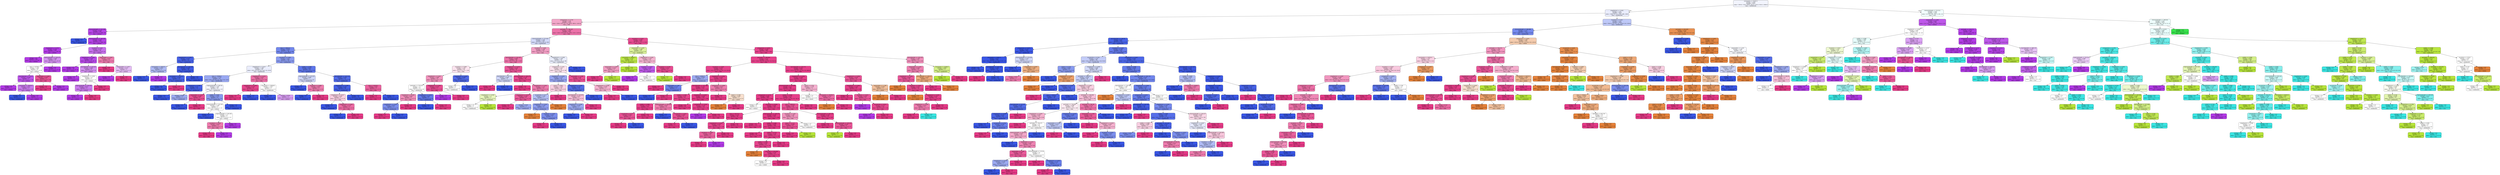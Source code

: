 digraph Tree {
node [shape=box, style="filled, rounded", color="black", fontname="helvetica"] ;
edge [fontname="helvetica"] ;
0 [label="convexarea <= 55367.0\nentropy = 2.649\nsamples = 4321\nvalue = [954.0, 726.0, 265.0, 787.0, 1742.0, 933.0, 1398.0]\nclass = DERMASON", fillcolor="#f2f4fd"] ;
1 [label="shapefactor2 <= 0.002\nentropy = 1.947\nsamples = 2929\nvalue = [950, 52, 0, 5, 1742, 489, 1383]\nclass = DERMASON", fillcolor="#e9ecfc"] ;
0 -> 1 [labeldistance=2.5, labelangle=45, headlabel="True"] ;
2 [label="compactness <= 0.744\nentropy = 1.56\nsamples = 1235\nvalue = [28.0, 43.0, 0.0, 4.0, 264.0, 489.0, 1165.0]\nclass = SIRA", fillcolor="#f3a6c9"] ;
1 -> 2 ;
3 [label="minoraxislength <= 141.308\nentropy = 0.326\nsamples = 316\nvalue = [0, 0, 0, 0, 5, 469, 20]\nclass = HOROZ", fillcolor="#b543e6"] ;
2 -> 3 ;
4 [label="entropy = 0.0\nsamples = 2\nvalue = [0, 0, 0, 0, 4, 0, 0]\nclass = DERMASON", fillcolor="#3956e5"] ;
3 -> 4 ;
5 [label="minoraxislength <= 185.584\nentropy = 0.267\nsamples = 314\nvalue = [0, 0, 0, 0, 1, 469, 20]\nclass = HOROZ", fillcolor="#b442e6"] ;
3 -> 5 ;
6 [label="shapefactor3 <= 0.539\nentropy = 0.156\nsamples = 278\nvalue = [0, 0, 0, 0, 1, 426, 8]\nclass = HOROZ", fillcolor="#b33de6"] ;
5 -> 6 ;
7 [label="entropy = 0.0\nsamples = 264\nvalue = [0, 0, 0, 0, 0, 407, 0]\nclass = HOROZ", fillcolor="#b139e5"] ;
6 -> 7 ;
8 [label="majoraxislength <= 329.137\nentropy = 1.068\nsamples = 14\nvalue = [0, 0, 0, 0, 1, 19, 8]\nclass = HOROZ", fillcolor="#d492f1"] ;
6 -> 8 ;
9 [label="area <= 41709.5\nentropy = 1.264\nsamples = 10\nvalue = [0, 0, 0, 0, 1, 8, 8]\nclass = HOROZ", fillcolor="#ffffff"] ;
8 -> 9 ;
10 [label="equivdiameter <= 212.6\nentropy = 0.544\nsamples = 5\nvalue = [0, 0, 0, 0, 1, 7, 0]\nclass = HOROZ", fillcolor="#bc55e9"] ;
9 -> 10 ;
11 [label="entropy = 0.0\nsamples = 2\nvalue = [0, 0, 0, 0, 0, 4, 0]\nclass = HOROZ", fillcolor="#b139e5"] ;
10 -> 11 ;
12 [label="convexarea <= 39074.5\nentropy = 0.811\nsamples = 3\nvalue = [0, 0, 0, 0, 1, 3, 0]\nclass = HOROZ", fillcolor="#cb7bee"] ;
10 -> 12 ;
13 [label="entropy = 0.0\nsamples = 1\nvalue = [0, 0, 0, 0, 1, 0, 0]\nclass = DERMASON", fillcolor="#3956e5"] ;
12 -> 13 ;
14 [label="entropy = 0.0\nsamples = 2\nvalue = [0, 0, 0, 0, 0, 3, 0]\nclass = HOROZ", fillcolor="#b139e5"] ;
12 -> 14 ;
15 [label="aspectration <= 1.848\nentropy = 0.503\nsamples = 5\nvalue = [0, 0, 0, 0, 0, 1, 8]\nclass = SIRA", fillcolor="#e85295"] ;
9 -> 15 ;
16 [label="entropy = 0.0\nsamples = 4\nvalue = [0, 0, 0, 0, 0, 0, 8]\nclass = SIRA", fillcolor="#e53986"] ;
15 -> 16 ;
17 [label="entropy = 0.0\nsamples = 1\nvalue = [0, 0, 0, 0, 0, 1, 0]\nclass = HOROZ", fillcolor="#b139e5"] ;
15 -> 17 ;
18 [label="entropy = 0.0\nsamples = 4\nvalue = [0, 0, 0, 0, 0, 11, 0]\nclass = HOROZ", fillcolor="#b139e5"] ;
8 -> 18 ;
19 [label="roundness <= 0.83\nentropy = 0.757\nsamples = 36\nvalue = [0, 0, 0, 0, 0, 43, 12]\nclass = HOROZ", fillcolor="#c770ec"] ;
5 -> 19 ;
20 [label="shapefactor2 <= 0.001\nentropy = 0.365\nsamples = 27\nvalue = [0, 0, 0, 0, 0, 40, 3]\nclass = HOROZ", fillcolor="#b748e7"] ;
19 -> 20 ;
21 [label="entropy = 0.0\nsamples = 19\nvalue = [0, 0, 0, 0, 0, 33, 0]\nclass = HOROZ", fillcolor="#b139e5"] ;
20 -> 21 ;
22 [label="equivdiameter <= 252.814\nentropy = 0.881\nsamples = 8\nvalue = [0, 0, 0, 0, 0, 7, 3]\nclass = HOROZ", fillcolor="#d28ef0"] ;
20 -> 22 ;
23 [label="entropy = 0.0\nsamples = 3\nvalue = [0, 0, 0, 0, 0, 4, 0]\nclass = HOROZ", fillcolor="#b139e5"] ;
22 -> 23 ;
24 [label="shapefactor2 <= 0.001\nentropy = 1.0\nsamples = 5\nvalue = [0, 0, 0, 0, 0, 3, 3]\nclass = HOROZ", fillcolor="#ffffff"] ;
22 -> 24 ;
25 [label="majoraxislength <= 354.583\nentropy = 0.811\nsamples = 4\nvalue = [0, 0, 0, 0, 0, 3, 1]\nclass = HOROZ", fillcolor="#cb7bee"] ;
24 -> 25 ;
26 [label="entropy = 0.0\nsamples = 3\nvalue = [0, 0, 0, 0, 0, 3, 0]\nclass = HOROZ", fillcolor="#b139e5"] ;
25 -> 26 ;
27 [label="entropy = 0.0\nsamples = 1\nvalue = [0, 0, 0, 0, 0, 0, 1]\nclass = SIRA", fillcolor="#e53986"] ;
25 -> 27 ;
28 [label="entropy = 0.0\nsamples = 1\nvalue = [0, 0, 0, 0, 0, 0, 2]\nclass = SIRA", fillcolor="#e53986"] ;
24 -> 28 ;
29 [label="aspectration <= 1.843\nentropy = 0.811\nsamples = 9\nvalue = [0, 0, 0, 0, 0, 3, 9]\nclass = SIRA", fillcolor="#ee7bae"] ;
19 -> 29 ;
30 [label="entropy = 0.0\nsamples = 5\nvalue = [0, 0, 0, 0, 0, 0, 7]\nclass = SIRA", fillcolor="#e53986"] ;
29 -> 30 ;
31 [label="aspectration <= 1.877\nentropy = 0.971\nsamples = 4\nvalue = [0, 0, 0, 0, 0, 3, 2]\nclass = HOROZ", fillcolor="#e5bdf6"] ;
29 -> 31 ;
32 [label="entropy = 0.0\nsamples = 2\nvalue = [0, 0, 0, 0, 0, 3, 0]\nclass = HOROZ", fillcolor="#b139e5"] ;
31 -> 32 ;
33 [label="entropy = 0.0\nsamples = 2\nvalue = [0, 0, 0, 0, 0, 0, 2]\nclass = SIRA", fillcolor="#e53986"] ;
31 -> 33 ;
34 [label="perimeter <= 766.307\nentropy = 1.095\nsamples = 919\nvalue = [28.0, 43.0, 0.0, 4.0, 259.0, 20.0, 1145.0]\nclass = SIRA", fillcolor="#ec72a9"] ;
2 -> 34 ;
35 [label="minoraxislength <= 177.443\nentropy = 1.194\nsamples = 278\nvalue = [3, 2, 0, 0, 251, 9, 191]\nclass = DERMASON", fillcolor="#d2d9f9"] ;
34 -> 35 ;
36 [label="area <= 34816.0\nentropy = 0.919\nsamples = 147\nvalue = [0, 0, 0, 0, 180, 8, 46]\nclass = DERMASON", fillcolor="#7287ec"] ;
35 -> 36 ;
37 [label="shapefactor4 <= 0.992\nentropy = 0.441\nsamples = 43\nvalue = [0, 0, 0, 0, 65, 3, 2]\nclass = DERMASON", fillcolor="#4863e7"] ;
36 -> 37 ;
38 [label="convexarea <= 34453.5\nentropy = 0.954\nsamples = 5\nvalue = [0, 0, 0, 0, 5, 3, 0]\nclass = DERMASON", fillcolor="#b0bbf5"] ;
37 -> 38 ;
39 [label="entropy = 0.0\nsamples = 3\nvalue = [0, 0, 0, 0, 5, 0, 0]\nclass = DERMASON", fillcolor="#3956e5"] ;
38 -> 39 ;
40 [label="entropy = 0.0\nsamples = 2\nvalue = [0, 0, 0, 0, 0, 3, 0]\nclass = HOROZ", fillcolor="#b139e5"] ;
38 -> 40 ;
41 [label="equivdiameter <= 206.606\nentropy = 0.206\nsamples = 38\nvalue = [0, 0, 0, 0, 60, 0, 2]\nclass = DERMASON", fillcolor="#405ce6"] ;
37 -> 41 ;
42 [label="convexarea <= 33711.0\nentropy = 0.362\nsamples = 21\nvalue = [0, 0, 0, 0, 27, 0, 2]\nclass = DERMASON", fillcolor="#4863e7"] ;
41 -> 42 ;
43 [label="entropy = 0.0\nsamples = 20\nvalue = [0, 0, 0, 0, 27, 0, 0]\nclass = DERMASON", fillcolor="#3956e5"] ;
42 -> 43 ;
44 [label="entropy = 0.0\nsamples = 1\nvalue = [0, 0, 0, 0, 0, 0, 2]\nclass = SIRA", fillcolor="#e53986"] ;
42 -> 44 ;
45 [label="entropy = 0.0\nsamples = 17\nvalue = [0, 0, 0, 0, 33, 0, 0]\nclass = DERMASON", fillcolor="#3956e5"] ;
41 -> 45 ;
46 [label="roundness <= 0.881\nentropy = 1.022\nsamples = 104\nvalue = [0, 0, 0, 0, 115, 5, 44]\nclass = DERMASON", fillcolor="#8a9bf0"] ;
36 -> 46 ;
47 [label="shapefactor3 <= 0.617\nentropy = 1.306\nsamples = 45\nvalue = [0.0, 0.0, 0.0, 0.0, 33.0, 5.0, 29.0]\nclass = DERMASON", fillcolor="#eaedfc"] ;
46 -> 47 ;
48 [label="area <= 37606.0\nentropy = 1.174\nsamples = 33\nvalue = [0.0, 0.0, 0.0, 0.0, 30.0, 3.0, 13.0]\nclass = DERMASON", fillcolor="#99a8f2"] ;
47 -> 48 ;
49 [label="shapefactor4 <= 0.998\nentropy = 0.31\nsamples = 13\nvalue = [0, 0, 0, 0, 17, 0, 1]\nclass = DERMASON", fillcolor="#4560e7"] ;
48 -> 49 ;
50 [label="entropy = 0.0\nsamples = 11\nvalue = [0, 0, 0, 0, 15, 0, 0]\nclass = DERMASON", fillcolor="#3956e5"] ;
49 -> 50 ;
51 [label="entropy = 0.918\nsamples = 2\nvalue = [0, 0, 0, 0, 2, 0, 1]\nclass = DERMASON", fillcolor="#9caaf2"] ;
49 -> 51 ;
52 [label="majoraxislength <= 287.59\nentropy = 1.383\nsamples = 20\nvalue = [0, 0, 0, 0, 13, 3, 12]\nclass = DERMASON", fillcolor="#f3f4fd"] ;
48 -> 52 ;
53 [label="aspectration <= 1.623\nentropy = 0.469\nsamples = 8\nvalue = [0, 0, 0, 0, 1, 0, 9]\nclass = SIRA", fillcolor="#e84f93"] ;
52 -> 53 ;
54 [label="entropy = 0.0\nsamples = 1\nvalue = [0, 0, 0, 0, 1, 0, 0]\nclass = DERMASON", fillcolor="#3956e5"] ;
53 -> 54 ;
55 [label="entropy = 0.0\nsamples = 7\nvalue = [0, 0, 0, 0, 0, 0, 9]\nclass = SIRA", fillcolor="#e53986"] ;
53 -> 55 ;
56 [label="solidity <= 0.987\nentropy = 1.252\nsamples = 12\nvalue = [0, 0, 0, 0, 12, 3, 3]\nclass = DERMASON", fillcolor="#889aef"] ;
52 -> 56 ;
57 [label="minoraxislength <= 167.502\nentropy = 1.449\nsamples = 6\nvalue = [0, 0, 0, 0, 1, 3, 3]\nclass = HOROZ", fillcolor="#ffffff"] ;
56 -> 57 ;
58 [label="entropy = 0.0\nsamples = 1\nvalue = [0, 0, 0, 0, 1, 0, 0]\nclass = DERMASON", fillcolor="#3956e5"] ;
57 -> 58 ;
59 [label="majoraxislength <= 291.951\nentropy = 1.0\nsamples = 5\nvalue = [0, 0, 0, 0, 0, 3, 3]\nclass = HOROZ", fillcolor="#ffffff"] ;
57 -> 59 ;
60 [label="roundness <= 0.852\nentropy = 0.811\nsamples = 3\nvalue = [0, 0, 0, 0, 0, 1, 3]\nclass = SIRA", fillcolor="#ee7bae"] ;
59 -> 60 ;
61 [label="entropy = 0.0\nsamples = 2\nvalue = [0, 0, 0, 0, 0, 0, 3]\nclass = SIRA", fillcolor="#e53986"] ;
60 -> 61 ;
62 [label="entropy = 0.0\nsamples = 1\nvalue = [0, 0, 0, 0, 0, 1, 0]\nclass = HOROZ", fillcolor="#b139e5"] ;
60 -> 62 ;
63 [label="entropy = 0.0\nsamples = 2\nvalue = [0, 0, 0, 0, 0, 2, 0]\nclass = HOROZ", fillcolor="#b139e5"] ;
59 -> 63 ;
64 [label="entropy = 0.0\nsamples = 6\nvalue = [0, 0, 0, 0, 11, 0, 0]\nclass = DERMASON", fillcolor="#3956e5"] ;
56 -> 64 ;
65 [label="shapefactor3 <= 0.635\nentropy = 1.023\nsamples = 12\nvalue = [0, 0, 0, 0, 3, 2, 16]\nclass = SIRA", fillcolor="#ec70a8"] ;
47 -> 65 ;
66 [label="shapefactor1 <= 0.008\nentropy = 0.337\nsamples = 8\nvalue = [0, 0, 0, 0, 1, 0, 15]\nclass = SIRA", fillcolor="#e7468e"] ;
65 -> 66 ;
67 [label="entropy = 0.0\nsamples = 7\nvalue = [0, 0, 0, 0, 0, 0, 15]\nclass = SIRA", fillcolor="#e53986"] ;
66 -> 67 ;
68 [label="entropy = 0.0\nsamples = 1\nvalue = [0, 0, 0, 0, 1, 0, 0]\nclass = DERMASON", fillcolor="#3956e5"] ;
66 -> 68 ;
69 [label="convexarea <= 36928.0\nentropy = 1.522\nsamples = 4\nvalue = [0, 0, 0, 0, 2, 2, 1]\nclass = DERMASON", fillcolor="#ffffff"] ;
65 -> 69 ;
70 [label="entropy = 0.0\nsamples = 2\nvalue = [0, 0, 0, 0, 2, 0, 0]\nclass = DERMASON", fillcolor="#3956e5"] ;
69 -> 70 ;
71 [label="entropy = 0.918\nsamples = 2\nvalue = [0, 0, 0, 0, 0, 2, 1]\nclass = HOROZ", fillcolor="#d89cf2"] ;
69 -> 71 ;
72 [label="solidity <= 0.988\nentropy = 0.621\nsamples = 59\nvalue = [0, 0, 0, 0, 82, 0, 15]\nclass = DERMASON", fillcolor="#5d75ea"] ;
46 -> 72 ;
73 [label="majoraxislength <= 272.557\nentropy = 0.985\nsamples = 7\nvalue = [0, 0, 0, 0, 8, 0, 6]\nclass = DERMASON", fillcolor="#ced5f8"] ;
72 -> 73 ;
74 [label="entropy = 0.0\nsamples = 3\nvalue = [0, 0, 0, 0, 6, 0, 0]\nclass = DERMASON", fillcolor="#3956e5"] ;
73 -> 74 ;
75 [label="roundness <= 0.886\nentropy = 0.811\nsamples = 4\nvalue = [0, 0, 0, 0, 2, 0, 6]\nclass = SIRA", fillcolor="#ee7bae"] ;
73 -> 75 ;
76 [label="entropy = 0.0\nsamples = 1\nvalue = [0, 0, 0, 0, 2, 0, 0]\nclass = DERMASON", fillcolor="#3956e5"] ;
75 -> 76 ;
77 [label="entropy = 0.0\nsamples = 3\nvalue = [0, 0, 0, 0, 0, 0, 6]\nclass = SIRA", fillcolor="#e53986"] ;
75 -> 77 ;
78 [label="equivdiameter <= 223.312\nentropy = 0.495\nsamples = 52\nvalue = [0, 0, 0, 0, 74, 0, 9]\nclass = DERMASON", fillcolor="#516be8"] ;
72 -> 78 ;
79 [label="shapefactor4 <= 0.995\nentropy = 0.295\nsamples = 48\nvalue = [0, 0, 0, 0, 73, 0, 4]\nclass = DERMASON", fillcolor="#445fe6"] ;
78 -> 79 ;
80 [label="shapefactor3 <= 0.617\nentropy = 0.985\nsamples = 6\nvalue = [0, 0, 0, 0, 3, 0, 4]\nclass = SIRA", fillcolor="#f8cee1"] ;
79 -> 80 ;
81 [label="entropy = 0.0\nsamples = 2\nvalue = [0, 0, 0, 0, 2, 0, 0]\nclass = DERMASON", fillcolor="#3956e5"] ;
80 -> 81 ;
82 [label="shapefactor1 <= 0.007\nentropy = 0.722\nsamples = 4\nvalue = [0, 0, 0, 0, 1, 0, 4]\nclass = SIRA", fillcolor="#ec6aa4"] ;
80 -> 82 ;
83 [label="entropy = 0.0\nsamples = 1\nvalue = [0, 0, 0, 0, 1, 0, 0]\nclass = DERMASON", fillcolor="#3956e5"] ;
82 -> 83 ;
84 [label="entropy = 0.0\nsamples = 3\nvalue = [0, 0, 0, 0, 0, 0, 4]\nclass = SIRA", fillcolor="#e53986"] ;
82 -> 84 ;
85 [label="entropy = 0.0\nsamples = 42\nvalue = [0, 0, 0, 0, 70, 0, 0]\nclass = DERMASON", fillcolor="#3956e5"] ;
79 -> 85 ;
86 [label="area <= 40189.5\nentropy = 0.65\nsamples = 4\nvalue = [0, 0, 0, 0, 1, 0, 5]\nclass = SIRA", fillcolor="#ea619e"] ;
78 -> 86 ;
87 [label="entropy = 0.0\nsamples = 3\nvalue = [0, 0, 0, 0, 0, 0, 5]\nclass = SIRA", fillcolor="#e53986"] ;
86 -> 87 ;
88 [label="entropy = 0.0\nsamples = 1\nvalue = [0, 0, 0, 0, 1, 0, 0]\nclass = DERMASON", fillcolor="#3956e5"] ;
86 -> 88 ;
89 [label="roundness <= 0.906\nentropy = 1.108\nsamples = 131\nvalue = [3, 2, 0, 0, 71, 1, 145]\nclass = SIRA", fillcolor="#f29ec4"] ;
35 -> 89 ;
90 [label="equivdiameter <= 224.787\nentropy = 0.892\nsamples = 84\nvalue = [0, 2, 0, 0, 28, 1, 107]\nclass = SIRA", fillcolor="#ec71a8"] ;
89 -> 90 ;
91 [label="roundness <= 0.894\nentropy = 1.145\nsamples = 28\nvalue = [0, 0, 0, 0, 17, 1, 20]\nclass = SIRA", fillcolor="#fbe3ee"] ;
90 -> 91 ;
92 [label="shapefactor1 <= 0.007\nentropy = 1.068\nsamples = 21\nvalue = [0, 0, 0, 0, 8, 1, 19]\nclass = SIRA", fillcolor="#f192bc"] ;
91 -> 92 ;
93 [label="perimeter <= 753.613\nentropy = 1.0\nsamples = 14\nvalue = [0, 0, 0, 0, 8, 0, 8]\nclass = DERMASON", fillcolor="#ffffff"] ;
92 -> 93 ;
94 [label="shapefactor2 <= 0.002\nentropy = 0.881\nsamples = 9\nvalue = [0, 0, 0, 0, 3, 0, 7]\nclass = SIRA", fillcolor="#f08eba"] ;
93 -> 94 ;
95 [label="shapefactor1 <= 0.007\nentropy = 0.811\nsamples = 3\nvalue = [0, 0, 0, 0, 3, 0, 1]\nclass = DERMASON", fillcolor="#7b8eee"] ;
94 -> 95 ;
96 [label="entropy = 0.0\nsamples = 1\nvalue = [0, 0, 0, 0, 0, 0, 1]\nclass = SIRA", fillcolor="#e53986"] ;
95 -> 96 ;
97 [label="entropy = 0.0\nsamples = 2\nvalue = [0, 0, 0, 0, 3, 0, 0]\nclass = DERMASON", fillcolor="#3956e5"] ;
95 -> 97 ;
98 [label="entropy = 0.0\nsamples = 6\nvalue = [0, 0, 0, 0, 0, 0, 6]\nclass = SIRA", fillcolor="#e53986"] ;
94 -> 98 ;
99 [label="shapefactor3 <= 0.652\nentropy = 0.65\nsamples = 5\nvalue = [0, 0, 0, 0, 5, 0, 1]\nclass = DERMASON", fillcolor="#6178ea"] ;
93 -> 99 ;
100 [label="entropy = 0.0\nsamples = 4\nvalue = [0, 0, 0, 0, 5, 0, 0]\nclass = DERMASON", fillcolor="#3956e5"] ;
99 -> 100 ;
101 [label="entropy = 0.0\nsamples = 1\nvalue = [0, 0, 0, 0, 0, 0, 1]\nclass = SIRA", fillcolor="#e53986"] ;
99 -> 101 ;
102 [label="shapefactor4 <= 0.993\nentropy = 0.414\nsamples = 7\nvalue = [0, 0, 0, 0, 0, 1, 11]\nclass = SIRA", fillcolor="#e74b91"] ;
92 -> 102 ;
103 [label="entropy = 0.0\nsamples = 1\nvalue = [0, 0, 0, 0, 0, 1, 0]\nclass = HOROZ", fillcolor="#b139e5"] ;
102 -> 103 ;
104 [label="entropy = 0.0\nsamples = 6\nvalue = [0, 0, 0, 0, 0, 0, 11]\nclass = SIRA", fillcolor="#e53986"] ;
102 -> 104 ;
105 [label="shapefactor1 <= 0.007\nentropy = 0.469\nsamples = 7\nvalue = [0, 0, 0, 0, 9, 0, 1]\nclass = DERMASON", fillcolor="#4f69e8"] ;
91 -> 105 ;
106 [label="entropy = 1.0\nsamples = 2\nvalue = [0, 0, 0, 0, 1, 0, 1]\nclass = DERMASON", fillcolor="#ffffff"] ;
105 -> 106 ;
107 [label="entropy = 0.0\nsamples = 5\nvalue = [0, 0, 0, 0, 8, 0, 0]\nclass = DERMASON", fillcolor="#3956e5"] ;
105 -> 107 ;
108 [label="shapefactor3 <= 0.616\nentropy = 0.638\nsamples = 56\nvalue = [0, 2, 0, 0, 11, 0, 87]\nclass = SIRA", fillcolor="#e95698"] ;
90 -> 108 ;
109 [label="equivdiameter <= 227.14\nentropy = 0.985\nsamples = 8\nvalue = [0, 0, 0, 0, 8, 0, 6]\nclass = DERMASON", fillcolor="#ced5f8"] ;
108 -> 109 ;
110 [label="entropy = 0.0\nsamples = 2\nvalue = [0, 0, 0, 0, 0, 0, 6]\nclass = SIRA", fillcolor="#e53986"] ;
109 -> 110 ;
111 [label="entropy = 0.0\nsamples = 6\nvalue = [0, 0, 0, 0, 8, 0, 0]\nclass = DERMASON", fillcolor="#3956e5"] ;
109 -> 111 ;
112 [label="minoraxislength <= 186.477\nentropy = 0.376\nsamples = 48\nvalue = [0, 2, 0, 0, 3, 0, 81]\nclass = SIRA", fillcolor="#e7458d"] ;
108 -> 112 ;
113 [label="entropy = 0.0\nsamples = 37\nvalue = [0, 0, 0, 0, 0, 0, 68]\nclass = SIRA", fillcolor="#e53986"] ;
112 -> 113 ;
114 [label="shapefactor2 <= 0.002\nentropy = 1.122\nsamples = 11\nvalue = [0, 2, 0, 0, 3, 0, 13]\nclass = SIRA", fillcolor="#ee7bae"] ;
112 -> 114 ;
115 [label="shapefactor3 <= 0.658\nentropy = 1.5\nsamples = 3\nvalue = [0, 2, 0, 0, 1, 0, 1]\nclass = BARBUNYA", fillcolor="#e7f6bd"] ;
114 -> 115 ;
116 [label="entropy = 1.0\nsamples = 2\nvalue = [0, 0, 0, 0, 1, 0, 1]\nclass = DERMASON", fillcolor="#ffffff"] ;
115 -> 116 ;
117 [label="entropy = 0.0\nsamples = 1\nvalue = [0, 2, 0, 0, 0, 0, 0]\nclass = BARBUNYA", fillcolor="#b7e539"] ;
115 -> 117 ;
118 [label="shapefactor3 <= 0.671\nentropy = 0.592\nsamples = 8\nvalue = [0, 0, 0, 0, 2, 0, 12]\nclass = SIRA", fillcolor="#e95a9a"] ;
114 -> 118 ;
119 [label="entropy = 0.0\nsamples = 6\nvalue = [0, 0, 0, 0, 0, 0, 11]\nclass = SIRA", fillcolor="#e53986"] ;
118 -> 119 ;
120 [label="entropy = 0.918\nsamples = 2\nvalue = [0, 0, 0, 0, 2, 0, 1]\nclass = DERMASON", fillcolor="#9caaf2"] ;
118 -> 120 ;
121 [label="shapefactor4 <= 0.999\nentropy = 1.184\nsamples = 47\nvalue = [3, 0, 0, 0, 43, 0, 38]\nclass = DERMASON", fillcolor="#e9edfc"] ;
89 -> 121 ;
122 [label="compactness <= 0.81\nentropy = 1.201\nsamples = 41\nvalue = [3, 0, 0, 0, 32, 0, 38]\nclass = SIRA", fillcolor="#fbe2ed"] ;
121 -> 122 ;
123 [label="shapefactor1 <= 0.007\nentropy = 1.172\nsamples = 25\nvalue = [3, 0, 0, 0, 29, 0, 12]\nclass = DERMASON", fillcolor="#96a5f1"] ;
122 -> 123 ;
124 [label="extent <= 0.805\nentropy = 1.459\nsamples = 10\nvalue = [3, 0, 0, 0, 6, 0, 9]\nclass = SIRA", fillcolor="#f8cee1"] ;
123 -> 124 ;
125 [label="eccentricity <= 0.77\nentropy = 1.435\nsamples = 7\nvalue = [3, 0, 0, 0, 6, 0, 2]\nclass = DERMASON", fillcolor="#b5c0f5"] ;
124 -> 125 ;
126 [label="shapefactor1 <= 0.007\nentropy = 1.224\nsamples = 6\nvalue = [1, 0, 0, 0, 6, 0, 2]\nclass = DERMASON", fillcolor="#8e9ef0"] ;
125 -> 126 ;
127 [label="entropy = 0.0\nsamples = 1\nvalue = [1, 0, 0, 0, 0, 0, 0]\nclass = SEKER", fillcolor="#e58139"] ;
126 -> 127 ;
128 [label="roundness <= 0.907\nentropy = 0.811\nsamples = 5\nvalue = [0, 0, 0, 0, 6, 0, 2]\nclass = DERMASON", fillcolor="#7b8eee"] ;
126 -> 128 ;
129 [label="entropy = 0.0\nsamples = 1\nvalue = [0, 0, 0, 0, 0, 0, 2]\nclass = SIRA", fillcolor="#e53986"] ;
128 -> 129 ;
130 [label="entropy = 0.0\nsamples = 4\nvalue = [0, 0, 0, 0, 6, 0, 0]\nclass = DERMASON", fillcolor="#3956e5"] ;
128 -> 130 ;
131 [label="entropy = 0.0\nsamples = 1\nvalue = [2, 0, 0, 0, 0, 0, 0]\nclass = SEKER", fillcolor="#e58139"] ;
125 -> 131 ;
132 [label="entropy = 0.0\nsamples = 3\nvalue = [0, 0, 0, 0, 0, 0, 7]\nclass = SIRA", fillcolor="#e53986"] ;
124 -> 132 ;
133 [label="shapefactor4 <= 0.996\nentropy = 0.516\nsamples = 15\nvalue = [0, 0, 0, 0, 23, 0, 3]\nclass = DERMASON", fillcolor="#536ce8"] ;
123 -> 133 ;
134 [label="equivdiameter <= 223.876\nentropy = 0.971\nsamples = 5\nvalue = [0, 0, 0, 0, 2, 0, 3]\nclass = SIRA", fillcolor="#f6bdd7"] ;
133 -> 134 ;
135 [label="shapefactor4 <= 0.996\nentropy = 0.918\nsamples = 3\nvalue = [0, 0, 0, 0, 2, 0, 1]\nclass = DERMASON", fillcolor="#9caaf2"] ;
134 -> 135 ;
136 [label="entropy = 0.0\nsamples = 2\nvalue = [0, 0, 0, 0, 2, 0, 0]\nclass = DERMASON", fillcolor="#3956e5"] ;
135 -> 136 ;
137 [label="entropy = 0.0\nsamples = 1\nvalue = [0, 0, 0, 0, 0, 0, 1]\nclass = SIRA", fillcolor="#e53986"] ;
135 -> 137 ;
138 [label="entropy = 0.0\nsamples = 2\nvalue = [0, 0, 0, 0, 0, 0, 2]\nclass = SIRA", fillcolor="#e53986"] ;
134 -> 138 ;
139 [label="entropy = 0.0\nsamples = 10\nvalue = [0, 0, 0, 0, 21, 0, 0]\nclass = DERMASON", fillcolor="#3956e5"] ;
133 -> 139 ;
140 [label="aspectration <= 1.499\nentropy = 0.48\nsamples = 16\nvalue = [0, 0, 0, 0, 3, 0, 26]\nclass = SIRA", fillcolor="#e85094"] ;
122 -> 140 ;
141 [label="shapefactor4 <= 0.998\nentropy = 0.954\nsamples = 4\nvalue = [0, 0, 0, 0, 3, 0, 5]\nclass = SIRA", fillcolor="#f5b0cf"] ;
140 -> 141 ;
142 [label="entropy = 0.0\nsamples = 3\nvalue = [0, 0, 0, 0, 0, 0, 5]\nclass = SIRA", fillcolor="#e53986"] ;
141 -> 142 ;
143 [label="entropy = 0.0\nsamples = 1\nvalue = [0, 0, 0, 0, 3, 0, 0]\nclass = DERMASON", fillcolor="#3956e5"] ;
141 -> 143 ;
144 [label="entropy = 0.0\nsamples = 12\nvalue = [0, 0, 0, 0, 0, 0, 21]\nclass = SIRA", fillcolor="#e53986"] ;
140 -> 144 ;
145 [label="entropy = 0.0\nsamples = 6\nvalue = [0, 0, 0, 0, 11, 0, 0]\nclass = DERMASON", fillcolor="#3956e5"] ;
121 -> 145 ;
146 [label="roundness <= 0.831\nentropy = 0.584\nsamples = 641\nvalue = [25, 41, 0, 4, 8, 11, 954]\nclass = SIRA", fillcolor="#e74b91"] ;
34 -> 146 ;
147 [label="aspectration <= 1.649\nentropy = 1.288\nsamples = 35\nvalue = [0, 32, 0, 0, 0, 6, 13]\nclass = BARBUNYA", fillcolor="#dbf29c"] ;
146 -> 147 ;
148 [label="convexarea <= 48041.5\nentropy = 0.337\nsamples = 20\nvalue = [0, 30, 0, 0, 0, 0, 2]\nclass = BARBUNYA", fillcolor="#bce746"] ;
147 -> 148 ;
149 [label="aspectration <= 1.564\nentropy = 0.918\nsamples = 3\nvalue = [0, 1, 0, 0, 0, 0, 2]\nclass = SIRA", fillcolor="#f29cc2"] ;
148 -> 149 ;
150 [label="entropy = 0.0\nsamples = 2\nvalue = [0, 0, 0, 0, 0, 0, 2]\nclass = SIRA", fillcolor="#e53986"] ;
149 -> 150 ;
151 [label="entropy = 0.0\nsamples = 1\nvalue = [0, 1, 0, 0, 0, 0, 0]\nclass = BARBUNYA", fillcolor="#b7e539"] ;
149 -> 151 ;
152 [label="entropy = 0.0\nsamples = 17\nvalue = [0, 29, 0, 0, 0, 0, 0]\nclass = BARBUNYA", fillcolor="#b7e539"] ;
148 -> 152 ;
153 [label="shapefactor2 <= 0.001\nentropy = 1.324\nsamples = 15\nvalue = [0, 2, 0, 0, 0, 6, 11]\nclass = SIRA", fillcolor="#f5b3d0"] ;
147 -> 153 ;
154 [label="roundness <= 0.827\nentropy = 0.592\nsamples = 6\nvalue = [0, 1, 0, 0, 0, 6, 0]\nclass = HOROZ", fillcolor="#be5ae9"] ;
153 -> 154 ;
155 [label="entropy = 0.0\nsamples = 4\nvalue = [0, 0, 0, 0, 0, 5, 0]\nclass = HOROZ", fillcolor="#b139e5"] ;
154 -> 155 ;
156 [label="entropy = 1.0\nsamples = 2\nvalue = [0, 1, 0, 0, 0, 1, 0]\nclass = BARBUNYA", fillcolor="#ffffff"] ;
154 -> 156 ;
157 [label="roundness <= 0.794\nentropy = 0.414\nsamples = 9\nvalue = [0, 1, 0, 0, 0, 0, 11]\nclass = SIRA", fillcolor="#e74b91"] ;
153 -> 157 ;
158 [label="entropy = 0.0\nsamples = 1\nvalue = [0, 1, 0, 0, 0, 0, 0]\nclass = BARBUNYA", fillcolor="#b7e539"] ;
157 -> 158 ;
159 [label="entropy = 0.0\nsamples = 8\nvalue = [0, 0, 0, 0, 0, 0, 11]\nclass = SIRA", fillcolor="#e53986"] ;
157 -> 159 ;
160 [label="compactness <= 0.824\nentropy = 0.394\nsamples = 606\nvalue = [25, 9, 0, 4, 8, 5, 941]\nclass = SIRA", fillcolor="#e6438c"] ;
146 -> 160 ;
161 [label="perimeter <= 789.846\nentropy = 0.311\nsamples = 579\nvalue = [16.0, 4.0, 0.0, 3.0, 8.0, 5.0, 912.0]\nclass = SIRA", fillcolor="#e6418b"] ;
160 -> 161 ;
162 [label="roundness <= 0.845\nentropy = 0.375\nsamples = 155\nvalue = [4.0, 0.0, 0.0, 0.0, 8.0, 1.0, 224.0]\nclass = SIRA", fillcolor="#e6448d"] ;
161 -> 162 ;
163 [label="area <= 40582.5\nentropy = 0.918\nsamples = 4\nvalue = [0, 0, 0, 0, 4, 0, 2]\nclass = DERMASON", fillcolor="#9caaf2"] ;
162 -> 163 ;
164 [label="entropy = 0.0\nsamples = 1\nvalue = [0, 0, 0, 0, 0, 0, 1]\nclass = SIRA", fillcolor="#e53986"] ;
163 -> 164 ;
165 [label="aspectration <= 1.68\nentropy = 0.722\nsamples = 3\nvalue = [0, 0, 0, 0, 4, 0, 1]\nclass = DERMASON", fillcolor="#6a80ec"] ;
163 -> 165 ;
166 [label="entropy = 0.0\nsamples = 2\nvalue = [0, 0, 0, 0, 4, 0, 0]\nclass = DERMASON", fillcolor="#3956e5"] ;
165 -> 166 ;
167 [label="entropy = 0.0\nsamples = 1\nvalue = [0, 0, 0, 0, 0, 0, 1]\nclass = SIRA", fillcolor="#e53986"] ;
165 -> 167 ;
168 [label="shapefactor4 <= 0.998\nentropy = 0.292\nsamples = 151\nvalue = [4, 0, 0, 0, 4, 1, 222]\nclass = SIRA", fillcolor="#e6418b"] ;
162 -> 168 ;
169 [label="equivdiameter <= 231.484\nentropy = 0.176\nsamples = 143\nvalue = [0, 0, 0, 0, 4, 1, 210]\nclass = SIRA", fillcolor="#e63e89"] ;
168 -> 169 ;
170 [label="solidity <= 0.989\nentropy = 0.33\nsamples = 41\nvalue = [0, 0, 0, 0, 4, 0, 62]\nclass = SIRA", fillcolor="#e7468e"] ;
169 -> 170 ;
171 [label="solidity <= 0.984\nentropy = 0.133\nsamples = 33\nvalue = [0, 0, 0, 0, 1, 0, 53]\nclass = SIRA", fillcolor="#e53d88"] ;
170 -> 171 ;
172 [label="eccentricity <= 0.77\nentropy = 0.503\nsamples = 5\nvalue = [0, 0, 0, 0, 1, 0, 8]\nclass = SIRA", fillcolor="#e85295"] ;
171 -> 172 ;
173 [label="entropy = 0.0\nsamples = 4\nvalue = [0, 0, 0, 0, 0, 0, 8]\nclass = SIRA", fillcolor="#e53986"] ;
172 -> 173 ;
174 [label="entropy = 0.0\nsamples = 1\nvalue = [0, 0, 0, 0, 1, 0, 0]\nclass = DERMASON", fillcolor="#3956e5"] ;
172 -> 174 ;
175 [label="entropy = 0.0\nsamples = 28\nvalue = [0, 0, 0, 0, 0, 0, 45]\nclass = SIRA", fillcolor="#e53986"] ;
171 -> 175 ;
176 [label="majoraxislength <= 292.902\nentropy = 0.811\nsamples = 8\nvalue = [0, 0, 0, 0, 3, 0, 9]\nclass = SIRA", fillcolor="#ee7bae"] ;
170 -> 176 ;
177 [label="entropy = 0.0\nsamples = 2\nvalue = [0, 0, 0, 0, 2, 0, 0]\nclass = DERMASON", fillcolor="#3956e5"] ;
176 -> 177 ;
178 [label="eccentricity <= 0.822\nentropy = 0.469\nsamples = 6\nvalue = [0, 0, 0, 0, 1, 0, 9]\nclass = SIRA", fillcolor="#e84f93"] ;
176 -> 178 ;
179 [label="entropy = 0.0\nsamples = 5\nvalue = [0, 0, 0, 0, 0, 0, 9]\nclass = SIRA", fillcolor="#e53986"] ;
178 -> 179 ;
180 [label="entropy = 0.0\nsamples = 1\nvalue = [0, 0, 0, 0, 1, 0, 0]\nclass = DERMASON", fillcolor="#3956e5"] ;
178 -> 180 ;
181 [label="shapefactor3 <= 0.665\nentropy = 0.058\nsamples = 102\nvalue = [0, 0, 0, 0, 0, 1, 148]\nclass = SIRA", fillcolor="#e53a87"] ;
169 -> 181 ;
182 [label="entropy = 0.0\nsamples = 82\nvalue = [0, 0, 0, 0, 0, 0, 114]\nclass = SIRA", fillcolor="#e53986"] ;
181 -> 182 ;
183 [label="compactness <= 0.816\nentropy = 0.187\nsamples = 20\nvalue = [0, 0, 0, 0, 0, 1, 34]\nclass = SIRA", fillcolor="#e63f8a"] ;
181 -> 183 ;
184 [label="entropy = 0.0\nsamples = 1\nvalue = [0, 0, 0, 0, 0, 1, 0]\nclass = HOROZ", fillcolor="#b139e5"] ;
183 -> 184 ;
185 [label="entropy = 0.0\nsamples = 19\nvalue = [0, 0, 0, 0, 0, 0, 34]\nclass = SIRA", fillcolor="#e53986"] ;
183 -> 185 ;
186 [label="compactness <= 0.804\nentropy = 0.811\nsamples = 8\nvalue = [4, 0, 0, 0, 0, 0, 12]\nclass = SIRA", fillcolor="#ee7bae"] ;
168 -> 186 ;
187 [label="entropy = 0.0\nsamples = 4\nvalue = [0, 0, 0, 0, 0, 0, 9]\nclass = SIRA", fillcolor="#e53986"] ;
186 -> 187 ;
188 [label="extent <= 0.706\nentropy = 0.985\nsamples = 4\nvalue = [4, 0, 0, 0, 0, 0, 3]\nclass = SEKER", fillcolor="#f8e0ce"] ;
186 -> 188 ;
189 [label="entropy = 0.0\nsamples = 1\nvalue = [4, 0, 0, 0, 0, 0, 0]\nclass = SEKER", fillcolor="#e58139"] ;
188 -> 189 ;
190 [label="entropy = 0.0\nsamples = 3\nvalue = [0, 0, 0, 0, 0, 0, 3]\nclass = SIRA", fillcolor="#e53986"] ;
188 -> 190 ;
191 [label="equivdiameter <= 255.572\nentropy = 0.263\nsamples = 424\nvalue = [12.0, 4.0, 0.0, 3.0, 0.0, 4.0, 688.0]\nclass = SIRA", fillcolor="#e6408a"] ;
161 -> 191 ;
192 [label="shapefactor4 <= 0.999\nentropy = 0.186\nsamples = 372\nvalue = [4, 4, 0, 3, 0, 2, 615]\nclass = SIRA", fillcolor="#e63d89"] ;
191 -> 192 ;
193 [label="minoraxislength <= 197.898\nentropy = 0.15\nsamples = 366\nvalue = [2, 4, 0, 2, 0, 2, 611]\nclass = SIRA", fillcolor="#e53c88"] ;
192 -> 193 ;
194 [label="compactness <= 0.747\nentropy = 0.085\nsamples = 264\nvalue = [2, 0, 0, 0, 0, 2, 430]\nclass = SIRA", fillcolor="#e53b87"] ;
193 -> 194 ;
195 [label="entropy = 1.0\nsamples = 2\nvalue = [0, 0, 0, 0, 0, 1, 1]\nclass = HOROZ", fillcolor="#ffffff"] ;
194 -> 195 ;
196 [label="roundness <= 0.858\nentropy = 0.066\nsamples = 262\nvalue = [2, 0, 0, 0, 0, 1, 429]\nclass = SIRA", fillcolor="#e53a87"] ;
194 -> 196 ;
197 [label="area <= 44732.0\nentropy = 0.119\nsamples = 38\nvalue = [0, 0, 0, 0, 0, 1, 61]\nclass = SIRA", fillcolor="#e53c88"] ;
196 -> 197 ;
198 [label="shapefactor2 <= 0.001\nentropy = 0.297\nsamples = 13\nvalue = [0, 0, 0, 0, 0, 1, 18]\nclass = SIRA", fillcolor="#e6448d"] ;
197 -> 198 ;
199 [label="roundness <= 0.857\nentropy = 0.65\nsamples = 3\nvalue = [0, 0, 0, 0, 0, 1, 5]\nclass = SIRA", fillcolor="#ea619e"] ;
198 -> 199 ;
200 [label="entropy = 0.0\nsamples = 2\nvalue = [0, 0, 0, 0, 0, 0, 5]\nclass = SIRA", fillcolor="#e53986"] ;
199 -> 200 ;
201 [label="entropy = 0.0\nsamples = 1\nvalue = [0, 0, 0, 0, 0, 1, 0]\nclass = HOROZ", fillcolor="#b139e5"] ;
199 -> 201 ;
202 [label="entropy = 0.0\nsamples = 10\nvalue = [0, 0, 0, 0, 0, 0, 13]\nclass = SIRA", fillcolor="#e53986"] ;
198 -> 202 ;
203 [label="entropy = 0.0\nsamples = 25\nvalue = [0, 0, 0, 0, 0, 0, 43]\nclass = SIRA", fillcolor="#e53986"] ;
197 -> 203 ;
204 [label="majoraxislength <= 308.475\nentropy = 0.048\nsamples = 224\nvalue = [2, 0, 0, 0, 0, 0, 368]\nclass = SIRA", fillcolor="#e53a87"] ;
196 -> 204 ;
205 [label="entropy = 0.0\nsamples = 115\nvalue = [0, 0, 0, 0, 0, 0, 197]\nclass = SIRA", fillcolor="#e53986"] ;
204 -> 205 ;
206 [label="solidity <= 0.989\nentropy = 0.091\nsamples = 109\nvalue = [2, 0, 0, 0, 0, 0, 171]\nclass = SIRA", fillcolor="#e53b87"] ;
204 -> 206 ;
207 [label="entropy = 0.0\nsamples = 62\nvalue = [0, 0, 0, 0, 0, 0, 103]\nclass = SIRA", fillcolor="#e53986"] ;
206 -> 207 ;
208 [label="extent <= 0.774\nentropy = 0.187\nsamples = 47\nvalue = [2, 0, 0, 0, 0, 0, 68]\nclass = SIRA", fillcolor="#e63f8a"] ;
206 -> 208 ;
209 [label="solidity <= 0.989\nentropy = 0.303\nsamples = 24\nvalue = [2, 0, 0, 0, 0, 0, 35]\nclass = SIRA", fillcolor="#e6448d"] ;
208 -> 209 ;
210 [label="entropy = 0.0\nsamples = 1\nvalue = [1, 0, 0, 0, 0, 0, 0]\nclass = SEKER", fillcolor="#e58139"] ;
209 -> 210 ;
211 [label="perimeter <= 810.809\nentropy = 0.183\nsamples = 23\nvalue = [1, 0, 0, 0, 0, 0, 35]\nclass = SIRA", fillcolor="#e63f89"] ;
209 -> 211 ;
212 [label="entropy = 1.0\nsamples = 2\nvalue = [1, 0, 0, 0, 0, 0, 1]\nclass = SEKER", fillcolor="#ffffff"] ;
211 -> 212 ;
213 [label="entropy = 0.0\nsamples = 21\nvalue = [0, 0, 0, 0, 0, 0, 34]\nclass = SIRA", fillcolor="#e53986"] ;
211 -> 213 ;
214 [label="entropy = 0.0\nsamples = 23\nvalue = [0, 0, 0, 0, 0, 0, 33]\nclass = SIRA", fillcolor="#e53986"] ;
208 -> 214 ;
215 [label="solidity <= 0.988\nentropy = 0.234\nsamples = 102\nvalue = [0.0, 4.0, 0.0, 2.0, 0.0, 0.0, 181.0]\nclass = SIRA", fillcolor="#e63f8a"] ;
193 -> 215 ;
216 [label="area <= 48420.0\nentropy = 0.597\nsamples = 35\nvalue = [0, 4, 0, 2, 0, 0, 49]\nclass = SIRA", fillcolor="#e85094"] ;
215 -> 216 ;
217 [label="roundness <= 0.89\nentropy = 1.287\nsamples = 10\nvalue = [0, 3, 0, 2, 0, 0, 9]\nclass = SIRA", fillcolor="#f193bd"] ;
216 -> 217 ;
218 [label="extent <= 0.772\nentropy = 0.469\nsamples = 8\nvalue = [0, 1, 0, 0, 0, 0, 9]\nclass = SIRA", fillcolor="#e84f93"] ;
217 -> 218 ;
219 [label="entropy = 0.0\nsamples = 7\nvalue = [0, 0, 0, 0, 0, 0, 9]\nclass = SIRA", fillcolor="#e53986"] ;
218 -> 219 ;
220 [label="entropy = 0.0\nsamples = 1\nvalue = [0, 1, 0, 0, 0, 0, 0]\nclass = BARBUNYA", fillcolor="#b7e539"] ;
218 -> 220 ;
221 [label="entropy = 1.0\nsamples = 2\nvalue = [0, 2, 0, 2, 0, 0, 0]\nclass = BARBUNYA", fillcolor="#ffffff"] ;
217 -> 221 ;
222 [label="minoraxislength <= 205.439\nentropy = 0.165\nsamples = 25\nvalue = [0, 1, 0, 0, 0, 0, 40]\nclass = SIRA", fillcolor="#e63e89"] ;
216 -> 222 ;
223 [label="entropy = 0.0\nsamples = 19\nvalue = [0, 0, 0, 0, 0, 0, 33]\nclass = SIRA", fillcolor="#e53986"] ;
222 -> 223 ;
224 [label="minoraxislength <= 205.467\nentropy = 0.544\nsamples = 6\nvalue = [0, 1, 0, 0, 0, 0, 7]\nclass = SIRA", fillcolor="#e95597"] ;
222 -> 224 ;
225 [label="entropy = 0.0\nsamples = 1\nvalue = [0, 1, 0, 0, 0, 0, 0]\nclass = BARBUNYA", fillcolor="#b7e539"] ;
224 -> 225 ;
226 [label="entropy = 0.0\nsamples = 5\nvalue = [0, 0, 0, 0, 0, 0, 7]\nclass = SIRA", fillcolor="#e53986"] ;
224 -> 226 ;
227 [label="entropy = 0.0\nsamples = 67\nvalue = [0, 0, 0, 0, 0, 0, 132]\nclass = SIRA", fillcolor="#e53986"] ;
215 -> 227 ;
228 [label="extent <= 0.756\nentropy = 1.379\nsamples = 6\nvalue = [2, 0, 0, 1, 0, 0, 4]\nclass = SIRA", fillcolor="#f5b0cf"] ;
192 -> 228 ;
229 [label="entropy = 1.0\nsamples = 2\nvalue = [1, 0, 0, 1, 0, 0, 0]\nclass = SEKER", fillcolor="#ffffff"] ;
228 -> 229 ;
230 [label="convexarea <= 45499.0\nentropy = 0.722\nsamples = 4\nvalue = [1, 0, 0, 0, 0, 0, 4]\nclass = SIRA", fillcolor="#ec6aa4"] ;
228 -> 230 ;
231 [label="entropy = 0.0\nsamples = 1\nvalue = [1, 0, 0, 0, 0, 0, 0]\nclass = SEKER", fillcolor="#e58139"] ;
230 -> 231 ;
232 [label="entropy = 0.0\nsamples = 3\nvalue = [0, 0, 0, 0, 0, 0, 4]\nclass = SIRA", fillcolor="#e53986"] ;
230 -> 232 ;
233 [label="shapefactor4 <= 0.998\nentropy = 0.618\nsamples = 52\nvalue = [8, 0, 0, 0, 0, 2, 73]\nclass = SIRA", fillcolor="#e85396"] ;
191 -> 233 ;
234 [label="shapefactor1 <= 0.006\nentropy = 0.185\nsamples = 47\nvalue = [0, 0, 0, 0, 0, 2, 69]\nclass = SIRA", fillcolor="#e63f8a"] ;
233 -> 234 ;
235 [label="entropy = 0.0\nsamples = 36\nvalue = [0, 0, 0, 0, 0, 0, 56]\nclass = SIRA", fillcolor="#e53986"] ;
234 -> 235 ;
236 [label="roundness <= 0.833\nentropy = 0.567\nsamples = 11\nvalue = [0, 0, 0, 0, 0, 2, 13]\nclass = SIRA", fillcolor="#e95799"] ;
234 -> 236 ;
237 [label="entropy = 0.0\nsamples = 1\nvalue = [0, 0, 0, 0, 0, 1, 0]\nclass = HOROZ", fillcolor="#b139e5"] ;
236 -> 237 ;
238 [label="eccentricity <= 0.814\nentropy = 0.371\nsamples = 10\nvalue = [0, 0, 0, 0, 0, 1, 13]\nclass = SIRA", fillcolor="#e7488f"] ;
236 -> 238 ;
239 [label="entropy = 0.0\nsamples = 1\nvalue = [0, 0, 0, 0, 0, 1, 0]\nclass = HOROZ", fillcolor="#b139e5"] ;
238 -> 239 ;
240 [label="entropy = 0.0\nsamples = 9\nvalue = [0, 0, 0, 0, 0, 0, 13]\nclass = SIRA", fillcolor="#e53986"] ;
238 -> 240 ;
241 [label="aspectration <= 1.708\nentropy = 0.918\nsamples = 5\nvalue = [8, 0, 0, 0, 0, 0, 4]\nclass = SEKER", fillcolor="#f2c09c"] ;
233 -> 241 ;
242 [label="entropy = 0.0\nsamples = 4\nvalue = [8, 0, 0, 0, 0, 0, 0]\nclass = SEKER", fillcolor="#e58139"] ;
241 -> 242 ;
243 [label="entropy = 0.0\nsamples = 1\nvalue = [0, 0, 0, 0, 0, 0, 4]\nclass = SIRA", fillcolor="#e53986"] ;
241 -> 243 ;
244 [label="equivdiameter <= 255.255\nentropy = 1.345\nsamples = 27\nvalue = [9, 5, 0, 1, 0, 0, 29]\nclass = SIRA", fillcolor="#f08eba"] ;
160 -> 244 ;
245 [label="aspectration <= 1.463\nentropy = 0.969\nsamples = 23\nvalue = [9, 0, 0, 1, 0, 0, 27]\nclass = SIRA", fillcolor="#ee80b1"] ;
244 -> 245 ;
246 [label="shapefactor1 <= 0.006\nentropy = 0.691\nsamples = 18\nvalue = [3, 0, 0, 1, 0, 0, 25]\nclass = SIRA", fillcolor="#e95799"] ;
245 -> 246 ;
247 [label="entropy = 0.0\nsamples = 2\nvalue = [2, 0, 0, 0, 0, 0, 0]\nclass = SEKER", fillcolor="#e58139"] ;
246 -> 247 ;
248 [label="roundness <= 0.856\nentropy = 0.455\nsamples = 16\nvalue = [1, 0, 0, 1, 0, 0, 25]\nclass = SIRA", fillcolor="#e7488f"] ;
246 -> 248 ;
249 [label="entropy = 0.0\nsamples = 1\nvalue = [1, 0, 0, 0, 0, 0, 0]\nclass = SEKER", fillcolor="#e58139"] ;
248 -> 249 ;
250 [label="shapefactor2 <= 0.002\nentropy = 0.235\nsamples = 15\nvalue = [0, 0, 0, 1, 0, 0, 25]\nclass = SIRA", fillcolor="#e6418b"] ;
248 -> 250 ;
251 [label="shapefactor3 <= 0.687\nentropy = 0.811\nsamples = 3\nvalue = [0, 0, 0, 1, 0, 0, 3]\nclass = SIRA", fillcolor="#ee7bae"] ;
250 -> 251 ;
252 [label="entropy = 0.0\nsamples = 2\nvalue = [0, 0, 0, 0, 0, 0, 3]\nclass = SIRA", fillcolor="#e53986"] ;
251 -> 252 ;
253 [label="entropy = 0.0\nsamples = 1\nvalue = [0, 0, 0, 1, 0, 0, 0]\nclass = CALI", fillcolor="#39e5e2"] ;
251 -> 253 ;
254 [label="entropy = 0.0\nsamples = 12\nvalue = [0, 0, 0, 0, 0, 0, 22]\nclass = SIRA", fillcolor="#e53986"] ;
250 -> 254 ;
255 [label="equivdiameter <= 238.417\nentropy = 0.811\nsamples = 5\nvalue = [6, 0, 0, 0, 0, 0, 2]\nclass = SEKER", fillcolor="#eeab7b"] ;
245 -> 255 ;
256 [label="entropy = 0.0\nsamples = 2\nvalue = [0, 0, 0, 0, 0, 0, 2]\nclass = SIRA", fillcolor="#e53986"] ;
255 -> 256 ;
257 [label="entropy = 0.0\nsamples = 3\nvalue = [6, 0, 0, 0, 0, 0, 0]\nclass = SEKER", fillcolor="#e58139"] ;
255 -> 257 ;
258 [label="convexarea <= 52696.5\nentropy = 0.863\nsamples = 4\nvalue = [0, 5, 0, 0, 0, 0, 2]\nclass = BARBUNYA", fillcolor="#d4ef88"] ;
244 -> 258 ;
259 [label="entropy = 0.0\nsamples = 3\nvalue = [0, 5, 0, 0, 0, 0, 0]\nclass = BARBUNYA", fillcolor="#b7e539"] ;
258 -> 259 ;
260 [label="entropy = 0.0\nsamples = 1\nvalue = [0, 0, 0, 0, 0, 0, 2]\nclass = SIRA", fillcolor="#e53986"] ;
258 -> 260 ;
261 [label="roundness <= 0.941\nentropy = 1.327\nsamples = 1694\nvalue = [922.0, 9.0, 0.0, 1.0, 1478.0, 0.0, 218.0]\nclass = DERMASON", fillcolor="#bec8f7"] ;
1 -> 261 ;
262 [label="minoraxislength <= 186.888\nentropy = 1.117\nsamples = 1211\nvalue = [269, 9, 0, 1, 1402, 0, 212]\nclass = DERMASON", fillcolor="#7589ed"] ;
261 -> 262 ;
263 [label="equivdiameter <= 206.92\nentropy = 0.42\nsamples = 937\nvalue = [18, 0, 0, 0, 1357, 0, 87]\nclass = DERMASON", fillcolor="#4863e7"] ;
262 -> 263 ;
264 [label="compactness <= 0.873\nentropy = 0.122\nsamples = 614\nvalue = [10, 0, 0, 0, 954, 0, 4]\nclass = DERMASON", fillcolor="#3c58e5"] ;
263 -> 264 ;
265 [label="convexarea <= 32461.5\nentropy = 0.012\nsamples = 597\nvalue = [0.0, 0.0, 0.0, 0.0, 940.0, 0.0, 1.0]\nclass = DERMASON", fillcolor="#3956e5"] ;
264 -> 265 ;
266 [label="entropy = 0.0\nsamples = 504\nvalue = [0, 0, 0, 0, 791, 0, 0]\nclass = DERMASON", fillcolor="#3956e5"] ;
265 -> 266 ;
267 [label="equivdiameter <= 201.404\nentropy = 0.058\nsamples = 93\nvalue = [0, 0, 0, 0, 149, 0, 1]\nclass = DERMASON", fillcolor="#3a57e5"] ;
265 -> 267 ;
268 [label="entropy = 0.0\nsamples = 1\nvalue = [0, 0, 0, 0, 0, 0, 1]\nclass = SIRA", fillcolor="#e53986"] ;
267 -> 268 ;
269 [label="entropy = 0.0\nsamples = 92\nvalue = [0, 0, 0, 0, 149, 0, 0]\nclass = DERMASON", fillcolor="#3956e5"] ;
267 -> 269 ;
270 [label="minoraxislength <= 175.536\nentropy = 1.374\nsamples = 17\nvalue = [10, 0, 0, 0, 14, 0, 3]\nclass = DERMASON", fillcolor="#d0d7f9"] ;
264 -> 270 ;
271 [label="entropy = 0.0\nsamples = 8\nvalue = [0, 0, 0, 0, 13, 0, 0]\nclass = DERMASON", fillcolor="#3956e5"] ;
270 -> 271 ;
272 [label="shapefactor4 <= 0.997\nentropy = 1.095\nsamples = 9\nvalue = [10, 0, 0, 0, 1, 0, 3]\nclass = SEKER", fillcolor="#eeaf81"] ;
270 -> 272 ;
273 [label="entropy = 0.811\nsamples = 2\nvalue = [0, 0, 0, 0, 1, 0, 3]\nclass = SIRA", fillcolor="#ee7bae"] ;
272 -> 273 ;
274 [label="entropy = 0.0\nsamples = 7\nvalue = [10, 0, 0, 0, 0, 0, 0]\nclass = SEKER", fillcolor="#e58139"] ;
272 -> 274 ;
275 [label="roundness <= 0.904\nentropy = 0.768\nsamples = 323\nvalue = [8, 0, 0, 0, 403, 0, 83]\nclass = DERMASON", fillcolor="#657beb"] ;
263 -> 275 ;
276 [label="eccentricity <= 0.702\nentropy = 1.133\nsamples = 96\nvalue = [4.0, 0.0, 0.0, 0.0, 81.0, 0.0, 55.0]\nclass = DERMASON", fillcolor="#c2cbf7"] ;
275 -> 276 ;
277 [label="extent <= 0.759\nentropy = 0.863\nsamples = 8\nvalue = [4, 0, 0, 0, 10, 0, 0]\nclass = DERMASON", fillcolor="#889aef"] ;
276 -> 277 ;
278 [label="entropy = 0.0\nsamples = 5\nvalue = [0, 0, 0, 0, 9, 0, 0]\nclass = DERMASON", fillcolor="#3956e5"] ;
277 -> 278 ;
279 [label="shapefactor1 <= 0.007\nentropy = 0.722\nsamples = 3\nvalue = [4, 0, 0, 0, 1, 0, 0]\nclass = SEKER", fillcolor="#eca06a"] ;
277 -> 279 ;
280 [label="entropy = 0.0\nsamples = 2\nvalue = [4, 0, 0, 0, 0, 0, 0]\nclass = SEKER", fillcolor="#e58139"] ;
279 -> 280 ;
281 [label="entropy = 0.0\nsamples = 1\nvalue = [0, 0, 0, 0, 1, 0, 0]\nclass = DERMASON", fillcolor="#3956e5"] ;
279 -> 281 ;
282 [label="shapefactor4 <= 0.999\nentropy = 0.988\nsamples = 88\nvalue = [0, 0, 0, 0, 71, 0, 55]\nclass = DERMASON", fillcolor="#d2d9f9"] ;
276 -> 282 ;
283 [label="perimeter <= 706.973\nentropy = 0.978\nsamples = 85\nvalue = [0, 0, 0, 0, 71, 0, 50]\nclass = DERMASON", fillcolor="#c4cdf7"] ;
282 -> 283 ;
284 [label="shapefactor2 <= 0.002\nentropy = 0.527\nsamples = 29\nvalue = [0, 0, 0, 0, 37, 0, 5]\nclass = DERMASON", fillcolor="#546de9"] ;
283 -> 284 ;
285 [label="entropy = 0.0\nsamples = 1\nvalue = [0, 0, 0, 0, 0, 0, 2]\nclass = SIRA", fillcolor="#e53986"] ;
284 -> 285 ;
286 [label="area <= 35003.5\nentropy = 0.384\nsamples = 28\nvalue = [0, 0, 0, 0, 37, 0, 3]\nclass = DERMASON", fillcolor="#4964e7"] ;
284 -> 286 ;
287 [label="equivdiameter <= 211.04\nentropy = 0.529\nsamples = 19\nvalue = [0, 0, 0, 0, 22, 0, 3]\nclass = DERMASON", fillcolor="#546de9"] ;
286 -> 287 ;
288 [label="shapefactor1 <= 0.008\nentropy = 0.414\nsamples = 18\nvalue = [0, 0, 0, 0, 22, 0, 2]\nclass = DERMASON", fillcolor="#4b65e7"] ;
287 -> 288 ;
289 [label="entropy = 0.0\nsamples = 9\nvalue = [0, 0, 0, 0, 14, 0, 0]\nclass = DERMASON", fillcolor="#3956e5"] ;
288 -> 289 ;
290 [label="eccentricity <= 0.758\nentropy = 0.722\nsamples = 9\nvalue = [0, 0, 0, 0, 8, 0, 2]\nclass = DERMASON", fillcolor="#6a80ec"] ;
288 -> 290 ;
291 [label="entropy = 0.0\nsamples = 2\nvalue = [0, 0, 0, 0, 0, 0, 2]\nclass = SIRA", fillcolor="#e53986"] ;
290 -> 291 ;
292 [label="entropy = 0.0\nsamples = 7\nvalue = [0, 0, 0, 0, 8, 0, 0]\nclass = DERMASON", fillcolor="#3956e5"] ;
290 -> 292 ;
293 [label="entropy = 0.0\nsamples = 1\nvalue = [0, 0, 0, 0, 0, 0, 1]\nclass = SIRA", fillcolor="#e53986"] ;
287 -> 293 ;
294 [label="entropy = 0.0\nsamples = 9\nvalue = [0, 0, 0, 0, 15, 0, 0]\nclass = DERMASON", fillcolor="#3956e5"] ;
286 -> 294 ;
295 [label="shapefactor1 <= 0.007\nentropy = 0.986\nsamples = 56\nvalue = [0, 0, 0, 0, 34, 0, 45]\nclass = SIRA", fillcolor="#f9cfe1"] ;
283 -> 295 ;
296 [label="entropy = 0.0\nsamples = 2\nvalue = [0, 0, 0, 0, 4, 0, 0]\nclass = DERMASON", fillcolor="#3956e5"] ;
295 -> 296 ;
297 [label="perimeter <= 739.548\nentropy = 0.971\nsamples = 54\nvalue = [0, 0, 0, 0, 30, 0, 45]\nclass = SIRA", fillcolor="#f6bdd7"] ;
295 -> 297 ;
298 [label="perimeter <= 734.602\nentropy = 0.998\nsamples = 39\nvalue = [0, 0, 0, 0, 25, 0, 28]\nclass = SIRA", fillcolor="#fceaf2"] ;
297 -> 298 ;
299 [label="shapefactor1 <= 0.007\nentropy = 0.959\nsamples = 32\nvalue = [0, 0, 0, 0, 16, 0, 26]\nclass = SIRA", fillcolor="#f5b3d0"] ;
298 -> 299 ;
300 [label="entropy = 0.0\nsamples = 6\nvalue = [0, 0, 0, 0, 0, 0, 10]\nclass = SIRA", fillcolor="#e53986"] ;
299 -> 300 ;
301 [label="perimeter <= 726.271\nentropy = 1.0\nsamples = 26\nvalue = [0, 0, 0, 0, 16, 0, 16]\nclass = DERMASON", fillcolor="#ffffff"] ;
299 -> 301 ;
302 [label="majoraxislength <= 259.487\nentropy = 0.943\nsamples = 21\nvalue = [0, 0, 0, 0, 9, 0, 16]\nclass = SIRA", fillcolor="#f4a8ca"] ;
301 -> 302 ;
303 [label="entropy = 0.0\nsamples = 2\nvalue = [0, 0, 0, 0, 3, 0, 0]\nclass = DERMASON", fillcolor="#3956e5"] ;
302 -> 303 ;
304 [label="aspectration <= 1.525\nentropy = 0.845\nsamples = 19\nvalue = [0, 0, 0, 0, 6, 0, 16]\nclass = SIRA", fillcolor="#ef83b3"] ;
302 -> 304 ;
305 [label="aspectration <= 1.485\nentropy = 0.592\nsamples = 12\nvalue = [0, 0, 0, 0, 2, 0, 12]\nclass = SIRA", fillcolor="#e95a9a"] ;
304 -> 305 ;
306 [label="shapefactor3 <= 0.678\nentropy = 0.918\nsamples = 3\nvalue = [0, 0, 0, 0, 2, 0, 1]\nclass = DERMASON", fillcolor="#9caaf2"] ;
305 -> 306 ;
307 [label="entropy = 0.0\nsamples = 2\nvalue = [0, 0, 0, 0, 2, 0, 0]\nclass = DERMASON", fillcolor="#3956e5"] ;
306 -> 307 ;
308 [label="entropy = 0.0\nsamples = 1\nvalue = [0, 0, 0, 0, 0, 0, 1]\nclass = SIRA", fillcolor="#e53986"] ;
306 -> 308 ;
309 [label="entropy = 0.0\nsamples = 9\nvalue = [0, 0, 0, 0, 0, 0, 11]\nclass = SIRA", fillcolor="#e53986"] ;
305 -> 309 ;
310 [label="minoraxislength <= 172.56\nentropy = 1.0\nsamples = 7\nvalue = [0, 0, 0, 0, 4, 0, 4]\nclass = DERMASON", fillcolor="#ffffff"] ;
304 -> 310 ;
311 [label="entropy = 0.0\nsamples = 3\nvalue = [0, 0, 0, 0, 0, 0, 3]\nclass = SIRA", fillcolor="#e53986"] ;
310 -> 311 ;
312 [label="shapefactor2 <= 0.002\nentropy = 0.722\nsamples = 4\nvalue = [0, 0, 0, 0, 4, 0, 1]\nclass = DERMASON", fillcolor="#6a80ec"] ;
310 -> 312 ;
313 [label="entropy = 0.0\nsamples = 1\nvalue = [0, 0, 0, 0, 0, 0, 1]\nclass = SIRA", fillcolor="#e53986"] ;
312 -> 313 ;
314 [label="entropy = 0.0\nsamples = 3\nvalue = [0, 0, 0, 0, 4, 0, 0]\nclass = DERMASON", fillcolor="#3956e5"] ;
312 -> 314 ;
315 [label="entropy = 0.0\nsamples = 5\nvalue = [0, 0, 0, 0, 7, 0, 0]\nclass = DERMASON", fillcolor="#3956e5"] ;
301 -> 315 ;
316 [label="shapefactor3 <= 0.676\nentropy = 0.684\nsamples = 7\nvalue = [0, 0, 0, 0, 9, 0, 2]\nclass = DERMASON", fillcolor="#657ceb"] ;
298 -> 316 ;
317 [label="aspectration <= 1.505\nentropy = 0.971\nsamples = 3\nvalue = [0, 0, 0, 0, 3, 0, 2]\nclass = DERMASON", fillcolor="#bdc7f6"] ;
316 -> 317 ;
318 [label="entropy = 0.0\nsamples = 2\nvalue = [0, 0, 0, 0, 0, 0, 2]\nclass = SIRA", fillcolor="#e53986"] ;
317 -> 318 ;
319 [label="entropy = 0.0\nsamples = 1\nvalue = [0, 0, 0, 0, 3, 0, 0]\nclass = DERMASON", fillcolor="#3956e5"] ;
317 -> 319 ;
320 [label="entropy = 0.0\nsamples = 4\nvalue = [0, 0, 0, 0, 6, 0, 0]\nclass = DERMASON", fillcolor="#3956e5"] ;
316 -> 320 ;
321 [label="perimeter <= 793.38\nentropy = 0.773\nsamples = 15\nvalue = [0, 0, 0, 0, 5, 0, 17]\nclass = SIRA", fillcolor="#ed73aa"] ;
297 -> 321 ;
322 [label="aspectration <= 1.504\nentropy = 0.61\nsamples = 14\nvalue = [0, 0, 0, 0, 3, 0, 17]\nclass = SIRA", fillcolor="#ea5c9b"] ;
321 -> 322 ;
323 [label="entropy = 0.0\nsamples = 8\nvalue = [0, 0, 0, 0, 0, 0, 12]\nclass = SIRA", fillcolor="#e53986"] ;
322 -> 323 ;
324 [label="shapefactor3 <= 0.659\nentropy = 0.954\nsamples = 6\nvalue = [0, 0, 0, 0, 3, 0, 5]\nclass = SIRA", fillcolor="#f5b0cf"] ;
322 -> 324 ;
325 [label="entropy = 0.0\nsamples = 2\nvalue = [0, 0, 0, 0, 0, 0, 4]\nclass = SIRA", fillcolor="#e53986"] ;
324 -> 325 ;
326 [label="roundness <= 0.834\nentropy = 0.811\nsamples = 4\nvalue = [0, 0, 0, 0, 3, 0, 1]\nclass = DERMASON", fillcolor="#7b8eee"] ;
324 -> 326 ;
327 [label="entropy = 0.0\nsamples = 1\nvalue = [0, 0, 0, 0, 0, 0, 1]\nclass = SIRA", fillcolor="#e53986"] ;
326 -> 327 ;
328 [label="entropy = 0.0\nsamples = 3\nvalue = [0, 0, 0, 0, 3, 0, 0]\nclass = DERMASON", fillcolor="#3956e5"] ;
326 -> 328 ;
329 [label="entropy = 0.0\nsamples = 1\nvalue = [0, 0, 0, 0, 2, 0, 0]\nclass = DERMASON", fillcolor="#3956e5"] ;
321 -> 329 ;
330 [label="entropy = 0.0\nsamples = 3\nvalue = [0, 0, 0, 0, 0, 0, 5]\nclass = SIRA", fillcolor="#e53986"] ;
282 -> 330 ;
331 [label="shapefactor1 <= 0.007\nentropy = 0.487\nsamples = 227\nvalue = [4.0, 0.0, 0.0, 0.0, 322.0, 0.0, 28.0]\nclass = DERMASON", fillcolor="#4c67e8"] ;
275 -> 331 ;
332 [label="solidity <= 0.988\nentropy = 0.818\nsamples = 79\nvalue = [4, 0, 0, 0, 104, 0, 20]\nclass = DERMASON", fillcolor="#657ceb"] ;
331 -> 332 ;
333 [label="entropy = 0.0\nsamples = 12\nvalue = [0, 0, 0, 0, 21, 0, 0]\nclass = DERMASON", fillcolor="#3956e5"] ;
332 -> 333 ;
334 [label="minoraxislength <= 180.726\nentropy = 0.914\nsamples = 67\nvalue = [4.0, 0.0, 0.0, 0.0, 83.0, 0.0, 20.0]\nclass = DERMASON", fillcolor="#7085ec"] ;
332 -> 334 ;
335 [label="equivdiameter <= 218.768\nentropy = 1.561\nsamples = 4\nvalue = [3, 0, 0, 0, 3, 0, 2]\nclass = SEKER", fillcolor="#ffffff"] ;
334 -> 335 ;
336 [label="entropy = 0.0\nsamples = 1\nvalue = [3, 0, 0, 0, 0, 0, 0]\nclass = SEKER", fillcolor="#e58139"] ;
335 -> 336 ;
337 [label="shapefactor3 <= 0.664\nentropy = 0.971\nsamples = 3\nvalue = [0, 0, 0, 0, 3, 0, 2]\nclass = DERMASON", fillcolor="#bdc7f6"] ;
335 -> 337 ;
338 [label="entropy = 0.0\nsamples = 1\nvalue = [0, 0, 0, 0, 3, 0, 0]\nclass = DERMASON", fillcolor="#3956e5"] ;
337 -> 338 ;
339 [label="entropy = 0.0\nsamples = 2\nvalue = [0, 0, 0, 0, 0, 0, 2]\nclass = SIRA", fillcolor="#e53986"] ;
337 -> 339 ;
340 [label="shapefactor2 <= 0.002\nentropy = 0.763\nsamples = 63\nvalue = [1, 0, 0, 0, 80, 0, 18]\nclass = DERMASON", fillcolor="#677eeb"] ;
334 -> 340 ;
341 [label="compactness <= 0.824\nentropy = 0.692\nsamples = 61\nvalue = [0, 0, 0, 0, 79, 0, 18]\nclass = DERMASON", fillcolor="#667deb"] ;
340 -> 341 ;
342 [label="equivdiameter <= 226.787\nentropy = 0.25\nsamples = 18\nvalue = [0, 0, 0, 0, 23, 0, 1]\nclass = DERMASON", fillcolor="#425de6"] ;
341 -> 342 ;
343 [label="entropy = 0.0\nsamples = 17\nvalue = [0, 0, 0, 0, 23, 0, 0]\nclass = DERMASON", fillcolor="#3956e5"] ;
342 -> 343 ;
344 [label="entropy = 0.0\nsamples = 1\nvalue = [0, 0, 0, 0, 0, 0, 1]\nclass = SIRA", fillcolor="#e53986"] ;
342 -> 344 ;
345 [label="shapefactor1 <= 0.007\nentropy = 0.783\nsamples = 43\nvalue = [0, 0, 0, 0, 56, 0, 17]\nclass = DERMASON", fillcolor="#7589ed"] ;
341 -> 345 ;
346 [label="solidity <= 0.989\nentropy = 0.55\nsamples = 31\nvalue = [0.0, 0.0, 0.0, 0.0, 48.0, 0.0, 7.0]\nclass = DERMASON", fillcolor="#566fe9"] ;
345 -> 346 ;
347 [label="solidity <= 0.989\nentropy = 0.985\nsamples = 5\nvalue = [0, 0, 0, 0, 3, 0, 4]\nclass = SIRA", fillcolor="#f8cee1"] ;
346 -> 347 ;
348 [label="entropy = 0.811\nsamples = 2\nvalue = [0, 0, 0, 0, 3, 0, 1]\nclass = DERMASON", fillcolor="#7b8eee"] ;
347 -> 348 ;
349 [label="entropy = 0.0\nsamples = 3\nvalue = [0, 0, 0, 0, 0, 0, 3]\nclass = SIRA", fillcolor="#e53986"] ;
347 -> 349 ;
350 [label="perimeter <= 727.105\nentropy = 0.337\nsamples = 26\nvalue = [0, 0, 0, 0, 45, 0, 3]\nclass = DERMASON", fillcolor="#4661e7"] ;
346 -> 350 ;
351 [label="entropy = 0.0\nsamples = 19\nvalue = [0, 0, 0, 0, 36, 0, 0]\nclass = DERMASON", fillcolor="#3956e5"] ;
350 -> 351 ;
352 [label="roundness <= 0.913\nentropy = 0.811\nsamples = 7\nvalue = [0, 0, 0, 0, 9, 0, 3]\nclass = DERMASON", fillcolor="#7b8eee"] ;
350 -> 352 ;
353 [label="minoraxislength <= 183.64\nentropy = 0.811\nsamples = 3\nvalue = [0, 0, 0, 0, 1, 0, 3]\nclass = SIRA", fillcolor="#ee7bae"] ;
352 -> 353 ;
354 [label="entropy = 0.0\nsamples = 1\nvalue = [0, 0, 0, 0, 1, 0, 0]\nclass = DERMASON", fillcolor="#3956e5"] ;
353 -> 354 ;
355 [label="entropy = 0.0\nsamples = 2\nvalue = [0, 0, 0, 0, 0, 0, 3]\nclass = SIRA", fillcolor="#e53986"] ;
353 -> 355 ;
356 [label="entropy = 0.0\nsamples = 4\nvalue = [0, 0, 0, 0, 8, 0, 0]\nclass = DERMASON", fillcolor="#3956e5"] ;
352 -> 356 ;
357 [label="minoraxislength <= 182.677\nentropy = 0.991\nsamples = 12\nvalue = [0, 0, 0, 0, 8, 0, 10]\nclass = SIRA", fillcolor="#fad7e7"] ;
345 -> 357 ;
358 [label="shapefactor1 <= 0.007\nentropy = 0.997\nsamples = 10\nvalue = [0, 0, 0, 0, 8, 0, 7]\nclass = DERMASON", fillcolor="#e6eafc"] ;
357 -> 358 ;
359 [label="entropy = 0.0\nsamples = 2\nvalue = [0, 0, 0, 0, 3, 0, 0]\nclass = DERMASON", fillcolor="#3956e5"] ;
358 -> 359 ;
360 [label="majoraxislength <= 262.804\nentropy = 0.98\nsamples = 8\nvalue = [0, 0, 0, 0, 5, 0, 7]\nclass = SIRA", fillcolor="#f8c6dc"] ;
358 -> 360 ;
361 [label="roundness <= 0.918\nentropy = 0.954\nsamples = 6\nvalue = [0, 0, 0, 0, 5, 0, 3]\nclass = DERMASON", fillcolor="#b0bbf5"] ;
360 -> 361 ;
362 [label="entropy = 0.811\nsamples = 2\nvalue = [0, 0, 0, 0, 1, 0, 3]\nclass = SIRA", fillcolor="#ee7bae"] ;
361 -> 362 ;
363 [label="entropy = 0.0\nsamples = 4\nvalue = [0, 0, 0, 0, 4, 0, 0]\nclass = DERMASON", fillcolor="#3956e5"] ;
361 -> 363 ;
364 [label="entropy = 0.0\nsamples = 2\nvalue = [0, 0, 0, 0, 0, 0, 4]\nclass = SIRA", fillcolor="#e53986"] ;
360 -> 364 ;
365 [label="entropy = 0.0\nsamples = 2\nvalue = [0, 0, 0, 0, 0, 0, 3]\nclass = SIRA", fillcolor="#e53986"] ;
357 -> 365 ;
366 [label="entropy = 1.0\nsamples = 2\nvalue = [1, 0, 0, 0, 1, 0, 0]\nclass = SEKER", fillcolor="#ffffff"] ;
340 -> 366 ;
367 [label="equivdiameter <= 207.091\nentropy = 0.221\nsamples = 148\nvalue = [0, 0, 0, 0, 218, 0, 8]\nclass = DERMASON", fillcolor="#405ce6"] ;
331 -> 367 ;
368 [label="solidity <= 0.989\nentropy = 0.954\nsamples = 6\nvalue = [0, 0, 0, 0, 5, 0, 3]\nclass = DERMASON", fillcolor="#b0bbf5"] ;
367 -> 368 ;
369 [label="entropy = 0.0\nsamples = 3\nvalue = [0, 0, 0, 0, 4, 0, 0]\nclass = DERMASON", fillcolor="#3956e5"] ;
368 -> 369 ;
370 [label="convexarea <= 34000.5\nentropy = 0.811\nsamples = 3\nvalue = [0, 0, 0, 0, 1, 0, 3]\nclass = SIRA", fillcolor="#ee7bae"] ;
368 -> 370 ;
371 [label="entropy = 0.0\nsamples = 1\nvalue = [0, 0, 0, 0, 1, 0, 0]\nclass = DERMASON", fillcolor="#3956e5"] ;
370 -> 371 ;
372 [label="entropy = 0.0\nsamples = 2\nvalue = [0, 0, 0, 0, 0, 0, 3]\nclass = SIRA", fillcolor="#e53986"] ;
370 -> 372 ;
373 [label="shapefactor3 <= 0.687\nentropy = 0.158\nsamples = 142\nvalue = [0, 0, 0, 0, 213, 0, 5]\nclass = DERMASON", fillcolor="#3e5ae6"] ;
367 -> 373 ;
374 [label="shapefactor4 <= 0.995\nentropy = 0.057\nsamples = 100\nvalue = [0, 0, 0, 0, 151, 0, 1]\nclass = DERMASON", fillcolor="#3a57e5"] ;
373 -> 374 ;
375 [label="roundness <= 0.919\nentropy = 0.469\nsamples = 7\nvalue = [0, 0, 0, 0, 9, 0, 1]\nclass = DERMASON", fillcolor="#4f69e8"] ;
374 -> 375 ;
376 [label="entropy = 0.0\nsamples = 6\nvalue = [0, 0, 0, 0, 9, 0, 0]\nclass = DERMASON", fillcolor="#3956e5"] ;
375 -> 376 ;
377 [label="entropy = 0.0\nsamples = 1\nvalue = [0, 0, 0, 0, 0, 0, 1]\nclass = SIRA", fillcolor="#e53986"] ;
375 -> 377 ;
378 [label="entropy = 0.0\nsamples = 93\nvalue = [0, 0, 0, 0, 142, 0, 0]\nclass = DERMASON", fillcolor="#3956e5"] ;
374 -> 378 ;
379 [label="compactness <= 0.829\nentropy = 0.33\nsamples = 42\nvalue = [0, 0, 0, 0, 62, 0, 4]\nclass = DERMASON", fillcolor="#4661e7"] ;
373 -> 379 ;
380 [label="entropy = 0.0\nsamples = 1\nvalue = [0, 0, 0, 0, 0, 0, 2]\nclass = SIRA", fillcolor="#e53986"] ;
379 -> 380 ;
381 [label="shapefactor2 <= 0.002\nentropy = 0.201\nsamples = 41\nvalue = [0, 0, 0, 0, 62, 0, 2]\nclass = DERMASON", fillcolor="#3f5be6"] ;
379 -> 381 ;
382 [label="entropy = 0.0\nsamples = 28\nvalue = [0, 0, 0, 0, 45, 0, 0]\nclass = DERMASON", fillcolor="#3956e5"] ;
381 -> 382 ;
383 [label="eccentricity <= 0.709\nentropy = 0.485\nsamples = 13\nvalue = [0, 0, 0, 0, 17, 0, 2]\nclass = DERMASON", fillcolor="#506ae8"] ;
381 -> 383 ;
384 [label="entropy = 0.0\nsamples = 12\nvalue = [0, 0, 0, 0, 17, 0, 0]\nclass = DERMASON", fillcolor="#3956e5"] ;
383 -> 384 ;
385 [label="entropy = 0.0\nsamples = 1\nvalue = [0, 0, 0, 0, 0, 0, 2]\nclass = SIRA", fillcolor="#e53986"] ;
383 -> 385 ;
386 [label="compactness <= 0.851\nentropy = 1.449\nsamples = 274\nvalue = [251.0, 9.0, 0.0, 1.0, 45.0, 0.0, 125.0]\nclass = SEKER", fillcolor="#f4cbad"] ;
262 -> 386 ;
387 [label="perimeter <= 759.374\nentropy = 1.401\nsamples = 112\nvalue = [24, 4, 0, 0, 38, 0, 114]\nclass = SIRA", fillcolor="#f195be"] ;
386 -> 387 ;
388 [label="convexarea <= 42291.0\nentropy = 1.372\nsamples = 62\nvalue = [11, 0, 0, 0, 37, 0, 52]\nclass = SIRA", fillcolor="#f9d0e2"] ;
387 -> 388 ;
389 [label="roundness <= 0.927\nentropy = 1.256\nsamples = 58\nvalue = [6.0, 0.0, 0.0, 0.0, 36.0, 0.0, 52.0]\nclass = SIRA", fillcolor="#f8c8de"] ;
388 -> 389 ;
390 [label="shapefactor1 <= 0.007\nentropy = 0.904\nsamples = 45\nvalue = [0.0, 0.0, 0.0, 0.0, 24.0, 0.0, 51.0]\nclass = SIRA", fillcolor="#f196bf"] ;
389 -> 390 ;
391 [label="compactness <= 0.826\nentropy = 0.741\nsamples = 38\nvalue = [0, 0, 0, 0, 13, 0, 49]\nclass = SIRA", fillcolor="#ec6ea6"] ;
390 -> 391 ;
392 [label="entropy = 0.0\nsamples = 10\nvalue = [0, 0, 0, 0, 0, 0, 16]\nclass = SIRA", fillcolor="#e53986"] ;
391 -> 392 ;
393 [label="perimeter <= 758.33\nentropy = 0.859\nsamples = 28\nvalue = [0.0, 0.0, 0.0, 0.0, 13.0, 0.0, 33.0]\nclass = SIRA", fillcolor="#ef87b6"] ;
391 -> 393 ;
394 [label="shapefactor3 <= 0.684\nentropy = 0.75\nsamples = 27\nvalue = [0, 0, 0, 0, 9, 0, 33]\nclass = SIRA", fillcolor="#ec6fa7"] ;
393 -> 394 ;
395 [label="entropy = 0.0\nsamples = 2\nvalue = [0, 0, 0, 0, 4, 0, 0]\nclass = DERMASON", fillcolor="#3956e5"] ;
394 -> 395 ;
396 [label="minoraxislength <= 190.099\nentropy = 0.562\nsamples = 25\nvalue = [0, 0, 0, 0, 5, 0, 33]\nclass = SIRA", fillcolor="#e95798"] ;
394 -> 396 ;
397 [label="roundness <= 0.923\nentropy = 0.811\nsamples = 14\nvalue = [0, 0, 0, 0, 5, 0, 15]\nclass = SIRA", fillcolor="#ee7bae"] ;
396 -> 397 ;
398 [label="eccentricity <= 0.712\nentropy = 0.65\nsamples = 13\nvalue = [0, 0, 0, 0, 3, 0, 15]\nclass = SIRA", fillcolor="#ea619e"] ;
397 -> 398 ;
399 [label="majoraxislength <= 268.868\nentropy = 0.881\nsamples = 8\nvalue = [0, 0, 0, 0, 3, 0, 7]\nclass = SIRA", fillcolor="#f08eba"] ;
398 -> 399 ;
400 [label="solidity <= 0.987\nentropy = 0.544\nsamples = 6\nvalue = [0, 0, 0, 0, 1, 0, 7]\nclass = SIRA", fillcolor="#e95597"] ;
399 -> 400 ;
401 [label="entropy = 0.0\nsamples = 1\nvalue = [0, 0, 0, 0, 1, 0, 0]\nclass = DERMASON", fillcolor="#3956e5"] ;
400 -> 401 ;
402 [label="entropy = 0.0\nsamples = 5\nvalue = [0, 0, 0, 0, 0, 0, 7]\nclass = SIRA", fillcolor="#e53986"] ;
400 -> 402 ;
403 [label="entropy = 0.0\nsamples = 2\nvalue = [0, 0, 0, 0, 2, 0, 0]\nclass = DERMASON", fillcolor="#3956e5"] ;
399 -> 403 ;
404 [label="entropy = 0.0\nsamples = 5\nvalue = [0, 0, 0, 0, 0, 0, 8]\nclass = SIRA", fillcolor="#e53986"] ;
398 -> 404 ;
405 [label="entropy = 0.0\nsamples = 1\nvalue = [0, 0, 0, 0, 2, 0, 0]\nclass = DERMASON", fillcolor="#3956e5"] ;
397 -> 405 ;
406 [label="entropy = 0.0\nsamples = 11\nvalue = [0, 0, 0, 0, 0, 0, 18]\nclass = SIRA", fillcolor="#e53986"] ;
396 -> 406 ;
407 [label="entropy = 0.0\nsamples = 1\nvalue = [0, 0, 0, 0, 4, 0, 0]\nclass = DERMASON", fillcolor="#3956e5"] ;
393 -> 407 ;
408 [label="equivdiameter <= 224.885\nentropy = 0.619\nsamples = 7\nvalue = [0, 0, 0, 0, 11, 0, 2]\nclass = DERMASON", fillcolor="#5d75ea"] ;
390 -> 408 ;
409 [label="entropy = 0.0\nsamples = 2\nvalue = [0, 0, 0, 0, 0, 0, 2]\nclass = SIRA", fillcolor="#e53986"] ;
408 -> 409 ;
410 [label="entropy = 0.0\nsamples = 5\nvalue = [0, 0, 0, 0, 11, 0, 0]\nclass = DERMASON", fillcolor="#3956e5"] ;
408 -> 410 ;
411 [label="compactness <= 0.843\nentropy = 1.167\nsamples = 13\nvalue = [6, 0, 0, 0, 12, 0, 1]\nclass = DERMASON", fillcolor="#a4b1f3"] ;
389 -> 411 ;
412 [label="equivdiameter <= 225.904\nentropy = 0.592\nsamples = 6\nvalue = [0, 0, 0, 0, 6, 0, 1]\nclass = DERMASON", fillcolor="#5a72e9"] ;
411 -> 412 ;
413 [label="entropy = 0.0\nsamples = 1\nvalue = [0, 0, 0, 0, 0, 0, 1]\nclass = SIRA", fillcolor="#e53986"] ;
412 -> 413 ;
414 [label="entropy = 0.0\nsamples = 5\nvalue = [0, 0, 0, 0, 6, 0, 0]\nclass = DERMASON", fillcolor="#3956e5"] ;
412 -> 414 ;
415 [label="solidity <= 0.99\nentropy = 1.0\nsamples = 7\nvalue = [6, 0, 0, 0, 6, 0, 0]\nclass = SEKER", fillcolor="#ffffff"] ;
411 -> 415 ;
416 [label="entropy = 0.0\nsamples = 3\nvalue = [0, 0, 0, 0, 6, 0, 0]\nclass = DERMASON", fillcolor="#3956e5"] ;
415 -> 416 ;
417 [label="entropy = 0.0\nsamples = 4\nvalue = [6, 0, 0, 0, 0, 0, 0]\nclass = SEKER", fillcolor="#e58139"] ;
415 -> 417 ;
418 [label="shapefactor1 <= 0.007\nentropy = 0.65\nsamples = 4\nvalue = [5, 0, 0, 0, 1, 0, 0]\nclass = SEKER", fillcolor="#ea9a61"] ;
388 -> 418 ;
419 [label="entropy = 0.0\nsamples = 3\nvalue = [5, 0, 0, 0, 0, 0, 0]\nclass = SEKER", fillcolor="#e58139"] ;
418 -> 419 ;
420 [label="entropy = 0.0\nsamples = 1\nvalue = [0, 0, 0, 0, 1, 0, 0]\nclass = DERMASON", fillcolor="#3956e5"] ;
418 -> 420 ;
421 [label="equivdiameter <= 239.022\nentropy = 1.006\nsamples = 50\nvalue = [13, 4, 0, 0, 1, 0, 62]\nclass = SIRA", fillcolor="#ec6ea7"] ;
387 -> 421 ;
422 [label="eccentricity <= 0.736\nentropy = 0.633\nsamples = 34\nvalue = [6, 0, 0, 0, 1, 0, 47]\nclass = SIRA", fillcolor="#e95698"] ;
421 -> 422 ;
423 [label="shapefactor4 <= 0.998\nentropy = 0.526\nsamples = 33\nvalue = [4, 0, 0, 0, 1, 0, 47]\nclass = SIRA", fillcolor="#e84e93"] ;
422 -> 423 ;
424 [label="convexarea <= 42419.0\nentropy = 0.154\nsamples = 29\nvalue = [0, 0, 0, 0, 1, 0, 44]\nclass = SIRA", fillcolor="#e63d89"] ;
423 -> 424 ;
425 [label="minoraxislength <= 193.414\nentropy = 0.439\nsamples = 6\nvalue = [0, 0, 0, 0, 1, 0, 10]\nclass = SIRA", fillcolor="#e84d92"] ;
424 -> 425 ;
426 [label="entropy = 0.0\nsamples = 4\nvalue = [0, 0, 0, 0, 0, 0, 6]\nclass = SIRA", fillcolor="#e53986"] ;
425 -> 426 ;
427 [label="entropy = 0.722\nsamples = 2\nvalue = [0, 0, 0, 0, 1, 0, 4]\nclass = SIRA", fillcolor="#ec6aa4"] ;
425 -> 427 ;
428 [label="entropy = 0.0\nsamples = 23\nvalue = [0, 0, 0, 0, 0, 0, 34]\nclass = SIRA", fillcolor="#e53986"] ;
424 -> 428 ;
429 [label="shapefactor3 <= 0.699\nentropy = 0.985\nsamples = 4\nvalue = [4, 0, 0, 0, 0, 0, 3]\nclass = SEKER", fillcolor="#f8e0ce"] ;
423 -> 429 ;
430 [label="entropy = 0.0\nsamples = 1\nvalue = [0, 0, 0, 0, 0, 0, 2]\nclass = SIRA", fillcolor="#e53986"] ;
429 -> 430 ;
431 [label="shapefactor3 <= 0.705\nentropy = 0.722\nsamples = 3\nvalue = [4, 0, 0, 0, 0, 0, 1]\nclass = SEKER", fillcolor="#eca06a"] ;
429 -> 431 ;
432 [label="entropy = 0.0\nsamples = 1\nvalue = [2, 0, 0, 0, 0, 0, 0]\nclass = SEKER", fillcolor="#e58139"] ;
431 -> 432 ;
433 [label="entropy = 0.918\nsamples = 2\nvalue = [2, 0, 0, 0, 0, 0, 1]\nclass = SEKER", fillcolor="#f2c09c"] ;
431 -> 433 ;
434 [label="entropy = 0.0\nsamples = 1\nvalue = [2, 0, 0, 0, 0, 0, 0]\nclass = SEKER", fillcolor="#e58139"] ;
422 -> 434 ;
435 [label="shapefactor4 <= 0.998\nentropy = 1.383\nsamples = 16\nvalue = [7.0, 4.0, 0.0, 0.0, 0.0, 0.0, 15.0]\nclass = SIRA", fillcolor="#f4accc"] ;
421 -> 435 ;
436 [label="eccentricity <= 0.695\nentropy = 0.811\nsamples = 10\nvalue = [0, 4, 0, 0, 0, 0, 12]\nclass = SIRA", fillcolor="#ee7bae"] ;
435 -> 436 ;
437 [label="entropy = 0.0\nsamples = 2\nvalue = [0, 3, 0, 0, 0, 0, 0]\nclass = BARBUNYA", fillcolor="#b7e539"] ;
436 -> 437 ;
438 [label="perimeter <= 814.877\nentropy = 0.391\nsamples = 8\nvalue = [0, 1, 0, 0, 0, 0, 12]\nclass = SIRA", fillcolor="#e74990"] ;
436 -> 438 ;
439 [label="entropy = 0.0\nsamples = 7\nvalue = [0, 0, 0, 0, 0, 0, 12]\nclass = SIRA", fillcolor="#e53986"] ;
438 -> 439 ;
440 [label="entropy = 0.0\nsamples = 1\nvalue = [0, 1, 0, 0, 0, 0, 0]\nclass = BARBUNYA", fillcolor="#b7e539"] ;
438 -> 440 ;
441 [label="convexarea <= 46355.5\nentropy = 0.881\nsamples = 6\nvalue = [7, 0, 0, 0, 0, 0, 3]\nclass = SEKER", fillcolor="#f0b78e"] ;
435 -> 441 ;
442 [label="entropy = 0.0\nsamples = 2\nvalue = [0, 0, 0, 0, 0, 0, 3]\nclass = SIRA", fillcolor="#e53986"] ;
441 -> 442 ;
443 [label="entropy = 0.0\nsamples = 4\nvalue = [7, 0, 0, 0, 0, 0, 0]\nclass = SEKER", fillcolor="#e58139"] ;
441 -> 443 ;
444 [label="eccentricity <= 0.646\nentropy = 0.617\nsamples = 162\nvalue = [227, 5, 0, 1, 7, 0, 11]\nclass = SEKER", fillcolor="#e88e4d"] ;
386 -> 444 ;
445 [label="convexarea <= 50784.5\nentropy = 0.176\nsamples = 113\nvalue = [171, 3, 0, 1, 0, 0, 0]\nclass = SEKER", fillcolor="#e6843e"] ;
444 -> 445 ;
446 [label="equivdiameter <= 240.97\nentropy = 0.053\nsamples = 107\nvalue = [166, 0, 0, 1, 0, 0, 0]\nclass = SEKER", fillcolor="#e5823a"] ;
445 -> 446 ;
447 [label="entropy = 0.0\nsamples = 90\nvalue = [143, 0, 0, 0, 0, 0, 0]\nclass = SEKER", fillcolor="#e58139"] ;
446 -> 447 ;
448 [label="shapefactor1 <= 0.006\nentropy = 0.25\nsamples = 17\nvalue = [23, 0, 0, 1, 0, 0, 0]\nclass = SEKER", fillcolor="#e68642"] ;
446 -> 448 ;
449 [label="entropy = 0.0\nsamples = 16\nvalue = [23, 0, 0, 0, 0, 0, 0]\nclass = SEKER", fillcolor="#e58139"] ;
448 -> 449 ;
450 [label="entropy = 0.0\nsamples = 1\nvalue = [0, 0, 0, 1, 0, 0, 0]\nclass = CALI", fillcolor="#39e5e2"] ;
448 -> 450 ;
451 [label="roundness <= 0.893\nentropy = 0.954\nsamples = 6\nvalue = [5, 3, 0, 0, 0, 0, 0]\nclass = SEKER", fillcolor="#f5cdb0"] ;
445 -> 451 ;
452 [label="entropy = 0.0\nsamples = 2\nvalue = [0, 3, 0, 0, 0, 0, 0]\nclass = BARBUNYA", fillcolor="#b7e539"] ;
451 -> 452 ;
453 [label="entropy = 0.0\nsamples = 4\nvalue = [5, 0, 0, 0, 0, 0, 0]\nclass = SEKER", fillcolor="#e58139"] ;
451 -> 453 ;
454 [label="extent <= 0.791\nentropy = 1.183\nsamples = 49\nvalue = [56, 2, 0, 0, 7, 0, 11]\nclass = SEKER", fillcolor="#eda876"] ;
444 -> 454 ;
455 [label="shapefactor4 <= 0.998\nentropy = 0.966\nsamples = 44\nvalue = [56, 2, 0, 0, 4, 0, 7]\nclass = SEKER", fillcolor="#ea9b63"] ;
454 -> 455 ;
456 [label="shapefactor4 <= 0.998\nentropy = 1.383\nsamples = 18\nvalue = [15.0, 0.0, 0.0, 0.0, 4.0, 0.0, 7.0]\nclass = SEKER", fillcolor="#f4caac"] ;
455 -> 456 ;
457 [label="eccentricity <= 0.68\nentropy = 1.091\nsamples = 15\nvalue = [15.0, 0.0, 0.0, 0.0, 1.0, 0.0, 6.0]\nclass = SEKER", fillcolor="#f0b890"] ;
456 -> 457 ;
458 [label="area <= 37096.0\nentropy = 0.918\nsamples = 13\nvalue = [12, 0, 0, 0, 0, 0, 6]\nclass = SEKER", fillcolor="#f2c09c"] ;
457 -> 458 ;
459 [label="entropy = 0.0\nsamples = 1\nvalue = [0, 0, 0, 0, 0, 0, 2]\nclass = SIRA", fillcolor="#e53986"] ;
458 -> 459 ;
460 [label="aspectration <= 1.327\nentropy = 0.811\nsamples = 12\nvalue = [12, 0, 0, 0, 0, 0, 4]\nclass = SEKER", fillcolor="#eeab7b"] ;
458 -> 460 ;
461 [label="entropy = 0.0\nsamples = 6\nvalue = [8, 0, 0, 0, 0, 0, 0]\nclass = SEKER", fillcolor="#e58139"] ;
460 -> 461 ;
462 [label="perimeter <= 816.747\nentropy = 1.0\nsamples = 6\nvalue = [4, 0, 0, 0, 0, 0, 4]\nclass = SEKER", fillcolor="#ffffff"] ;
460 -> 462 ;
463 [label="entropy = 0.0\nsamples = 3\nvalue = [0, 0, 0, 0, 0, 0, 4]\nclass = SIRA", fillcolor="#e53986"] ;
462 -> 463 ;
464 [label="entropy = 0.0\nsamples = 3\nvalue = [4, 0, 0, 0, 0, 0, 0]\nclass = SEKER", fillcolor="#e58139"] ;
462 -> 464 ;
465 [label="entropy = 0.811\nsamples = 2\nvalue = [3, 0, 0, 0, 1, 0, 0]\nclass = SEKER", fillcolor="#eeab7b"] ;
457 -> 465 ;
466 [label="minoraxislength <= 198.309\nentropy = 0.811\nsamples = 3\nvalue = [0, 0, 0, 0, 3, 0, 1]\nclass = DERMASON", fillcolor="#7b8eee"] ;
456 -> 466 ;
467 [label="entropy = 0.0\nsamples = 2\nvalue = [0, 0, 0, 0, 3, 0, 0]\nclass = DERMASON", fillcolor="#3956e5"] ;
466 -> 467 ;
468 [label="entropy = 0.0\nsamples = 1\nvalue = [0, 0, 0, 0, 0, 0, 1]\nclass = SIRA", fillcolor="#e53986"] ;
466 -> 468 ;
469 [label="shapefactor1 <= 0.006\nentropy = 0.271\nsamples = 26\nvalue = [41, 2, 0, 0, 0, 0, 0]\nclass = SEKER", fillcolor="#e68743"] ;
455 -> 469 ;
470 [label="entropy = 0.0\nsamples = 1\nvalue = [0, 2, 0, 0, 0, 0, 0]\nclass = BARBUNYA", fillcolor="#b7e539"] ;
469 -> 470 ;
471 [label="entropy = 0.0\nsamples = 25\nvalue = [41, 0, 0, 0, 0, 0, 0]\nclass = SEKER", fillcolor="#e58139"] ;
469 -> 471 ;
472 [label="extent <= 0.796\nentropy = 0.985\nsamples = 5\nvalue = [0, 0, 0, 0, 3, 0, 4]\nclass = SIRA", fillcolor="#f8cee1"] ;
454 -> 472 ;
473 [label="entropy = 0.0\nsamples = 2\nvalue = [0, 0, 0, 0, 3, 0, 0]\nclass = DERMASON", fillcolor="#3956e5"] ;
472 -> 473 ;
474 [label="entropy = 0.0\nsamples = 3\nvalue = [0, 0, 0, 0, 0, 0, 4]\nclass = SIRA", fillcolor="#e53986"] ;
472 -> 474 ;
475 [label="perimeter <= 635.483\nentropy = 0.547\nsamples = 483\nvalue = [653.0, 0.0, 0.0, 0.0, 76.0, 0.0, 6.0]\nclass = SEKER", fillcolor="#e89152"] ;
261 -> 475 ;
476 [label="compactness <= 0.905\nentropy = 0.149\nsamples = 30\nvalue = [1, 0, 0, 0, 46, 0, 0]\nclass = DERMASON", fillcolor="#3d5ae6"] ;
475 -> 476 ;
477 [label="entropy = 0.0\nsamples = 29\nvalue = [0, 0, 0, 0, 46, 0, 0]\nclass = DERMASON", fillcolor="#3956e5"] ;
476 -> 477 ;
478 [label="entropy = 0.0\nsamples = 1\nvalue = [1, 0, 0, 0, 0, 0, 0]\nclass = SEKER", fillcolor="#e58139"] ;
476 -> 478 ;
479 [label="shapefactor1 <= 0.007\nentropy = 0.33\nsamples = 453\nvalue = [652, 0, 0, 0, 30, 0, 6]\nclass = SEKER", fillcolor="#e68844"] ;
475 -> 479 ;
480 [label="compactness <= 0.888\nentropy = 0.121\nsamples = 420\nvalue = [628, 0, 0, 0, 5, 0, 4]\nclass = SEKER", fillcolor="#e5833c"] ;
479 -> 480 ;
481 [label="compactness <= 0.887\nentropy = 0.358\nsamples = 112\nvalue = [157, 0, 0, 0, 5, 0, 4]\nclass = SEKER", fillcolor="#e68844"] ;
480 -> 481 ;
482 [label="aspectration <= 1.368\nentropy = 0.297\nsamples = 111\nvalue = [157, 0, 0, 0, 3, 0, 4]\nclass = SEKER", fillcolor="#e68742"] ;
481 -> 482 ;
483 [label="roundness <= 0.951\nentropy = 0.193\nsamples = 104\nvalue = [152, 0, 0, 0, 1, 0, 3]\nclass = SEKER", fillcolor="#e6843e"] ;
482 -> 483 ;
484 [label="entropy = 0.0\nsamples = 53\nvalue = [90, 0, 0, 0, 0, 0, 0]\nclass = SEKER", fillcolor="#e58139"] ;
483 -> 484 ;
485 [label="solidity <= 0.991\nentropy = 0.379\nsamples = 51\nvalue = [62, 0, 0, 0, 1, 0, 3]\nclass = SEKER", fillcolor="#e78946"] ;
483 -> 485 ;
486 [label="solidity <= 0.991\nentropy = 0.722\nsamples = 10\nvalue = [12, 0, 0, 0, 0, 0, 3]\nclass = SEKER", fillcolor="#eca06a"] ;
485 -> 486 ;
487 [label="extent <= 0.746\nentropy = 0.391\nsamples = 9\nvalue = [12, 0, 0, 0, 0, 0, 1]\nclass = SEKER", fillcolor="#e78c49"] ;
486 -> 487 ;
488 [label="entropy = 0.0\nsamples = 1\nvalue = [0, 0, 0, 0, 0, 0, 1]\nclass = SIRA", fillcolor="#e53986"] ;
487 -> 488 ;
489 [label="entropy = 0.0\nsamples = 8\nvalue = [12, 0, 0, 0, 0, 0, 0]\nclass = SEKER", fillcolor="#e58139"] ;
487 -> 489 ;
490 [label="entropy = 0.0\nsamples = 1\nvalue = [0, 0, 0, 0, 0, 0, 2]\nclass = SIRA", fillcolor="#e53986"] ;
486 -> 490 ;
491 [label="roundness <= 0.955\nentropy = 0.139\nsamples = 41\nvalue = [50, 0, 0, 0, 1, 0, 0]\nclass = SEKER", fillcolor="#e6843d"] ;
485 -> 491 ;
492 [label="perimeter <= 729.549\nentropy = 0.722\nsamples = 5\nvalue = [4, 0, 0, 0, 1, 0, 0]\nclass = SEKER", fillcolor="#eca06a"] ;
491 -> 492 ;
493 [label="entropy = 0.0\nsamples = 1\nvalue = [0, 0, 0, 0, 1, 0, 0]\nclass = DERMASON", fillcolor="#3956e5"] ;
492 -> 493 ;
494 [label="entropy = 0.0\nsamples = 4\nvalue = [4, 0, 0, 0, 0, 0, 0]\nclass = SEKER", fillcolor="#e58139"] ;
492 -> 494 ;
495 [label="entropy = 0.0\nsamples = 36\nvalue = [46, 0, 0, 0, 0, 0, 0]\nclass = SEKER", fillcolor="#e58139"] ;
491 -> 495 ;
496 [label="roundness <= 0.947\nentropy = 1.299\nsamples = 7\nvalue = [5, 0, 0, 0, 2, 0, 1]\nclass = SEKER", fillcolor="#f2c09c"] ;
482 -> 496 ;
497 [label="majoraxislength <= 259.593\nentropy = 0.65\nsamples = 5\nvalue = [5, 0, 0, 0, 0, 0, 1]\nclass = SEKER", fillcolor="#ea9a61"] ;
496 -> 497 ;
498 [label="entropy = 0.0\nsamples = 1\nvalue = [0, 0, 0, 0, 0, 0, 1]\nclass = SIRA", fillcolor="#e53986"] ;
497 -> 498 ;
499 [label="entropy = 0.0\nsamples = 4\nvalue = [5, 0, 0, 0, 0, 0, 0]\nclass = SEKER", fillcolor="#e58139"] ;
497 -> 499 ;
500 [label="entropy = 0.0\nsamples = 2\nvalue = [0, 0, 0, 0, 2, 0, 0]\nclass = DERMASON", fillcolor="#3956e5"] ;
496 -> 500 ;
501 [label="entropy = 0.0\nsamples = 1\nvalue = [0, 0, 0, 0, 2, 0, 0]\nclass = DERMASON", fillcolor="#3956e5"] ;
481 -> 501 ;
502 [label="entropy = 0.0\nsamples = 308\nvalue = [471, 0, 0, 0, 0, 0, 0]\nclass = SEKER", fillcolor="#e58139"] ;
480 -> 502 ;
503 [label="aspectration <= 1.324\nentropy = 1.199\nsamples = 33\nvalue = [24, 0, 0, 0, 25, 0, 2]\nclass = DERMASON", fillcolor="#f8f9fe"] ;
479 -> 503 ;
504 [label="shapefactor4 <= 0.998\nentropy = 0.605\nsamples = 18\nvalue = [23, 0, 0, 0, 4, 0, 0]\nclass = SEKER", fillcolor="#ea975b"] ;
503 -> 504 ;
505 [label="shapefactor3 <= 0.825\nentropy = 0.985\nsamples = 6\nvalue = [3, 0, 0, 0, 4, 0, 0]\nclass = DERMASON", fillcolor="#ced5f8"] ;
504 -> 505 ;
506 [label="entropy = 0.0\nsamples = 4\nvalue = [0, 0, 0, 0, 4, 0, 0]\nclass = DERMASON", fillcolor="#3956e5"] ;
505 -> 506 ;
507 [label="entropy = 0.0\nsamples = 2\nvalue = [3, 0, 0, 0, 0, 0, 0]\nclass = SEKER", fillcolor="#e58139"] ;
505 -> 507 ;
508 [label="entropy = 0.0\nsamples = 12\nvalue = [20, 0, 0, 0, 0, 0, 0]\nclass = SEKER", fillcolor="#e58139"] ;
504 -> 508 ;
509 [label="aspectration <= 1.383\nentropy = 0.658\nsamples = 15\nvalue = [1, 0, 0, 0, 21, 0, 2]\nclass = DERMASON", fillcolor="#546de9"] ;
503 -> 509 ;
510 [label="entropy = 0.0\nsamples = 10\nvalue = [0, 0, 0, 0, 16, 0, 0]\nclass = DERMASON", fillcolor="#3956e5"] ;
509 -> 510 ;
511 [label="shapefactor4 <= 0.998\nentropy = 1.299\nsamples = 5\nvalue = [1, 0, 0, 0, 5, 0, 2]\nclass = DERMASON", fillcolor="#9caaf2"] ;
509 -> 511 ;
512 [label="entropy = 0.0\nsamples = 2\nvalue = [0, 0, 0, 0, 4, 0, 0]\nclass = DERMASON", fillcolor="#3956e5"] ;
511 -> 512 ;
513 [label="minoraxislength <= 180.69\nentropy = 1.5\nsamples = 3\nvalue = [1, 0, 0, 0, 1, 0, 2]\nclass = SIRA", fillcolor="#f6bdd7"] ;
511 -> 513 ;
514 [label="entropy = 1.0\nsamples = 2\nvalue = [1, 0, 0, 0, 1, 0, 0]\nclass = SEKER", fillcolor="#ffffff"] ;
513 -> 514 ;
515 [label="entropy = 0.0\nsamples = 1\nvalue = [0, 0, 0, 0, 0, 0, 2]\nclass = SIRA", fillcolor="#e53986"] ;
513 -> 515 ;
516 [label="minoraxislength <= 213.511\nentropy = 1.956\nsamples = 1392\nvalue = [4, 674, 265, 782, 0, 444, 15]\nclass = CALI", fillcolor="#f1fdfd"] ;
0 -> 516 [labeldistance=2.5, labelangle=-45, headlabel="False"] ;
517 [label="aspectration <= 1.866\nentropy = 0.807\nsamples = 320\nvalue = [2.0, 20.0, 0.0, 35.0, 0.0, 433.0, 13.0]\nclass = HOROZ", fillcolor="#bd57e9"] ;
516 -> 517 ;
518 [label="shapefactor1 <= 0.006\nentropy = 2.067\nsamples = 55\nvalue = [2, 17, 0, 25, 0, 25, 13]\nclass = CALI", fillcolor="#ffffff"] ;
517 -> 518 ;
519 [label="solidity <= 0.988\nentropy = 1.992\nsamples = 37\nvalue = [2, 17, 0, 22, 0, 9, 6]\nclass = CALI", fillcolor="#e6fcfb"] ;
518 -> 519 ;
520 [label="roundness <= 0.812\nentropy = 1.532\nsamples = 24\nvalue = [0, 17, 0, 11, 0, 9, 0]\nclass = BARBUNYA", fillcolor="#eef9d1"] ;
519 -> 520 ;
521 [label="compactness <= 0.752\nentropy = 1.022\nsamples = 10\nvalue = [0, 13, 0, 2, 0, 2, 0]\nclass = BARBUNYA", fillcolor="#caec6e"] ;
520 -> 521 ;
522 [label="shapefactor1 <= 0.006\nentropy = 1.522\nsamples = 4\nvalue = [0, 1, 0, 2, 0, 2, 0]\nclass = CALI", fillcolor="#ffffff"] ;
521 -> 522 ;
523 [label="entropy = 0.0\nsamples = 1\nvalue = [0, 0, 0, 2, 0, 0, 0]\nclass = CALI", fillcolor="#39e5e2"] ;
522 -> 523 ;
524 [label="shapefactor4 <= 0.983\nentropy = 0.918\nsamples = 3\nvalue = [0, 1, 0, 0, 0, 2, 0]\nclass = HOROZ", fillcolor="#d89cf2"] ;
522 -> 524 ;
525 [label="entropy = 0.0\nsamples = 2\nvalue = [0, 0, 0, 0, 0, 2, 0]\nclass = HOROZ", fillcolor="#b139e5"] ;
524 -> 525 ;
526 [label="entropy = 0.0\nsamples = 1\nvalue = [0, 1, 0, 0, 0, 0, 0]\nclass = BARBUNYA", fillcolor="#b7e539"] ;
524 -> 526 ;
527 [label="entropy = 0.0\nsamples = 6\nvalue = [0, 12, 0, 0, 0, 0, 0]\nclass = BARBUNYA", fillcolor="#b7e539"] ;
521 -> 527 ;
528 [label="shapefactor4 <= 0.989\nentropy = 1.513\nsamples = 14\nvalue = [0, 4, 0, 9, 0, 7, 0]\nclass = CALI", fillcolor="#e1fbfb"] ;
520 -> 528 ;
529 [label="entropy = 0.0\nsamples = 6\nvalue = [0, 0, 0, 7, 0, 0, 0]\nclass = CALI", fillcolor="#39e5e2"] ;
528 -> 529 ;
530 [label="area <= 57724.5\nentropy = 1.42\nsamples = 8\nvalue = [0, 4, 0, 2, 0, 7, 0]\nclass = HOROZ", fillcolor="#e5bdf6"] ;
528 -> 530 ;
531 [label="entropy = 0.0\nsamples = 3\nvalue = [0, 0, 0, 0, 0, 6, 0]\nclass = HOROZ", fillcolor="#b139e5"] ;
530 -> 531 ;
532 [label="compactness <= 0.766\nentropy = 1.379\nsamples = 5\nvalue = [0, 4, 0, 2, 0, 1, 0]\nclass = BARBUNYA", fillcolor="#e2f5b0"] ;
530 -> 532 ;
533 [label="minoraxislength <= 213.006\nentropy = 0.918\nsamples = 3\nvalue = [0, 0, 0, 2, 0, 1, 0]\nclass = CALI", fillcolor="#9cf2f0"] ;
532 -> 533 ;
534 [label="entropy = 0.0\nsamples = 2\nvalue = [0, 0, 0, 2, 0, 0, 0]\nclass = CALI", fillcolor="#39e5e2"] ;
533 -> 534 ;
535 [label="entropy = 0.0\nsamples = 1\nvalue = [0, 0, 0, 0, 0, 1, 0]\nclass = HOROZ", fillcolor="#b139e5"] ;
533 -> 535 ;
536 [label="entropy = 0.0\nsamples = 2\nvalue = [0, 4, 0, 0, 0, 0, 0]\nclass = BARBUNYA", fillcolor="#b7e539"] ;
532 -> 536 ;
537 [label="roundness <= 0.867\nentropy = 1.324\nsamples = 13\nvalue = [2, 0, 0, 11, 0, 0, 6]\nclass = CALI", fillcolor="#b3f5f4"] ;
519 -> 537 ;
538 [label="entropy = 0.0\nsamples = 6\nvalue = [0, 0, 0, 9, 0, 0, 0]\nclass = CALI", fillcolor="#39e5e2"] ;
537 -> 538 ;
539 [label="roundness <= 0.897\nentropy = 1.371\nsamples = 7\nvalue = [2, 0, 0, 2, 0, 0, 6]\nclass = SIRA", fillcolor="#f29cc2"] ;
537 -> 539 ;
540 [label="compactness <= 0.765\nentropy = 0.811\nsamples = 6\nvalue = [0, 0, 0, 2, 0, 0, 6]\nclass = SIRA", fillcolor="#ee7bae"] ;
539 -> 540 ;
541 [label="entropy = 0.0\nsamples = 1\nvalue = [0, 0, 0, 1, 0, 0, 0]\nclass = CALI", fillcolor="#39e5e2"] ;
540 -> 541 ;
542 [label="extent <= 0.76\nentropy = 0.592\nsamples = 5\nvalue = [0, 0, 0, 1, 0, 0, 6]\nclass = SIRA", fillcolor="#e95a9a"] ;
540 -> 542 ;
543 [label="entropy = 0.0\nsamples = 1\nvalue = [0, 0, 0, 1, 0, 0, 0]\nclass = CALI", fillcolor="#39e5e2"] ;
542 -> 543 ;
544 [label="entropy = 0.0\nsamples = 4\nvalue = [0, 0, 0, 0, 0, 0, 6]\nclass = SIRA", fillcolor="#e53986"] ;
542 -> 544 ;
545 [label="entropy = 0.0\nsamples = 1\nvalue = [2, 0, 0, 0, 0, 0, 0]\nclass = SEKER", fillcolor="#e58139"] ;
539 -> 545 ;
546 [label="extent <= 0.753\nentropy = 1.3\nsamples = 18\nvalue = [0, 0, 0, 3, 0, 16, 7]\nclass = HOROZ", fillcolor="#daa1f3"] ;
518 -> 546 ;
547 [label="shapefactor4 <= 0.989\nentropy = 0.934\nsamples = 13\nvalue = [0, 0, 0, 0, 0, 13, 7]\nclass = HOROZ", fillcolor="#dba4f3"] ;
546 -> 547 ;
548 [label="entropy = 0.0\nsamples = 8\nvalue = [0, 0, 0, 0, 0, 12, 0]\nclass = HOROZ", fillcolor="#b139e5"] ;
547 -> 548 ;
549 [label="equivdiameter <= 264.07\nentropy = 0.544\nsamples = 5\nvalue = [0, 0, 0, 0, 0, 1, 7]\nclass = SIRA", fillcolor="#e95597"] ;
547 -> 549 ;
550 [label="entropy = 0.0\nsamples = 1\nvalue = [0, 0, 0, 0, 0, 1, 0]\nclass = HOROZ", fillcolor="#b139e5"] ;
549 -> 550 ;
551 [label="entropy = 0.0\nsamples = 4\nvalue = [0, 0, 0, 0, 0, 0, 7]\nclass = SIRA", fillcolor="#e53986"] ;
549 -> 551 ;
552 [label="shapefactor3 <= 0.527\nentropy = 1.0\nsamples = 5\nvalue = [0, 0, 0, 3, 0, 3, 0]\nclass = CALI", fillcolor="#ffffff"] ;
546 -> 552 ;
553 [label="entropy = 0.0\nsamples = 2\nvalue = [0, 0, 0, 0, 0, 3, 0]\nclass = HOROZ", fillcolor="#b139e5"] ;
552 -> 553 ;
554 [label="entropy = 0.0\nsamples = 3\nvalue = [0, 0, 0, 3, 0, 0, 0]\nclass = CALI", fillcolor="#39e5e2"] ;
552 -> 554 ;
555 [label="perimeter <= 1013.71\nentropy = 0.223\nsamples = 265\nvalue = [0, 3, 0, 10, 0, 408, 0]\nclass = HOROZ", fillcolor="#b33fe6"] ;
517 -> 555 ;
556 [label="compactness <= 0.707\nentropy = 0.071\nsamples = 217\nvalue = [0, 0, 0, 3, 0, 347, 0]\nclass = HOROZ", fillcolor="#b23be5"] ;
555 -> 556 ;
557 [label="entropy = 0.0\nsamples = 160\nvalue = [0, 0, 0, 0, 0, 259, 0]\nclass = HOROZ", fillcolor="#b139e5"] ;
556 -> 557 ;
558 [label="compactness <= 0.707\nentropy = 0.209\nsamples = 57\nvalue = [0, 0, 0, 3, 0, 88, 0]\nclass = HOROZ", fillcolor="#b440e6"] ;
556 -> 558 ;
559 [label="entropy = 0.0\nsamples = 1\nvalue = [0, 0, 0, 2, 0, 0, 0]\nclass = CALI", fillcolor="#39e5e2"] ;
558 -> 559 ;
560 [label="roundness <= 0.834\nentropy = 0.089\nsamples = 56\nvalue = [0, 0, 0, 1, 0, 88, 0]\nclass = HOROZ", fillcolor="#b23be5"] ;
558 -> 560 ;
561 [label="entropy = 0.0\nsamples = 53\nvalue = [0, 0, 0, 0, 0, 86, 0]\nclass = HOROZ", fillcolor="#b139e5"] ;
560 -> 561 ;
562 [label="equivdiameter <= 268.022\nentropy = 0.918\nsamples = 3\nvalue = [0, 0, 0, 1, 0, 2, 0]\nclass = HOROZ", fillcolor="#d89cf2"] ;
560 -> 562 ;
563 [label="entropy = 0.0\nsamples = 1\nvalue = [0, 0, 0, 1, 0, 0, 0]\nclass = CALI", fillcolor="#39e5e2"] ;
562 -> 563 ;
564 [label="entropy = 0.0\nsamples = 2\nvalue = [0, 0, 0, 0, 0, 2, 0]\nclass = HOROZ", fillcolor="#b139e5"] ;
562 -> 564 ;
565 [label="minoraxislength <= 207.192\nentropy = 0.711\nsamples = 48\nvalue = [0.0, 3.0, 0.0, 7.0, 0.0, 61.0, 0.0]\nclass = HOROZ", fillcolor="#bd58e9"] ;
555 -> 565 ;
566 [label="shapefactor3 <= 0.511\nentropy = 0.31\nsamples = 37\nvalue = [0, 3, 0, 0, 0, 51, 0]\nclass = HOROZ", fillcolor="#b645e7"] ;
565 -> 566 ;
567 [label="entropy = 0.0\nsamples = 36\nvalue = [0, 0, 0, 0, 0, 51, 0]\nclass = HOROZ", fillcolor="#b139e5"] ;
566 -> 567 ;
568 [label="entropy = 0.0\nsamples = 1\nvalue = [0, 3, 0, 0, 0, 0, 0]\nclass = BARBUNYA", fillcolor="#b7e539"] ;
566 -> 568 ;
569 [label="equivdiameter <= 289.133\nentropy = 0.977\nsamples = 11\nvalue = [0, 0, 0, 7, 0, 10, 0]\nclass = HOROZ", fillcolor="#e8c4f7"] ;
565 -> 569 ;
570 [label="entropy = 0.0\nsamples = 2\nvalue = [0, 0, 0, 0, 0, 5, 0]\nclass = HOROZ", fillcolor="#b139e5"] ;
569 -> 570 ;
571 [label="compactness <= 0.707\nentropy = 0.98\nsamples = 9\nvalue = [0, 0, 0, 7, 0, 5, 0]\nclass = CALI", fillcolor="#c6f8f7"] ;
569 -> 571 ;
572 [label="compactness <= 0.704\nentropy = 0.65\nsamples = 5\nvalue = [0, 0, 0, 1, 0, 5, 0]\nclass = HOROZ", fillcolor="#c161ea"] ;
571 -> 572 ;
573 [label="entropy = 0.0\nsamples = 3\nvalue = [0, 0, 0, 0, 0, 4, 0]\nclass = HOROZ", fillcolor="#b139e5"] ;
572 -> 573 ;
574 [label="entropy = 1.0\nsamples = 2\nvalue = [0, 0, 0, 1, 0, 1, 0]\nclass = CALI", fillcolor="#ffffff"] ;
572 -> 574 ;
575 [label="entropy = 0.0\nsamples = 4\nvalue = [0, 0, 0, 6, 0, 0, 0]\nclass = CALI", fillcolor="#39e5e2"] ;
571 -> 575 ;
576 [label="minoraxislength <= 308.816\nentropy = 1.541\nsamples = 1072\nvalue = [2, 654, 265, 747, 0, 11, 2]\nclass = CALI", fillcolor="#edfdfc"] ;
516 -> 576 ;
577 [label="shapefactor3 <= 0.618\nentropy = 1.083\nsamples = 901\nvalue = [2, 654, 0, 747, 0, 11, 2]\nclass = CALI", fillcolor="#e7fcfb"] ;
576 -> 577 ;
578 [label="shapefactor3 <= 0.573\nentropy = 0.797\nsamples = 578\nvalue = [0, 166, 0, 693, 0, 11, 0]\nclass = CALI", fillcolor="#6bece9"] ;
577 -> 578 ;
579 [label="compactness <= 0.706\nentropy = 0.488\nsamples = 280\nvalue = [0, 30, 0, 387, 0, 7, 0]\nclass = CALI", fillcolor="#4ce7e5"] ;
578 -> 579 ;
580 [label="majoraxislength <= 433.28\nentropy = 0.985\nsamples = 3\nvalue = [0, 0, 0, 3, 0, 4, 0]\nclass = HOROZ", fillcolor="#eccef8"] ;
579 -> 580 ;
581 [label="entropy = 0.0\nsamples = 1\nvalue = [0, 0, 0, 3, 0, 0, 0]\nclass = CALI", fillcolor="#39e5e2"] ;
580 -> 581 ;
582 [label="entropy = 0.0\nsamples = 2\nvalue = [0, 0, 0, 0, 0, 4, 0]\nclass = HOROZ", fillcolor="#b139e5"] ;
580 -> 582 ;
583 [label="perimeter <= 1059.852\nentropy = 0.434\nsamples = 277\nvalue = [0, 30, 0, 384, 0, 3, 0]\nclass = CALI", fillcolor="#4ae7e4"] ;
579 -> 583 ;
584 [label="shapefactor1 <= 0.006\nentropy = 0.192\nsamples = 103\nvalue = [0, 2, 0, 158, 0, 2, 0]\nclass = CALI", fillcolor="#3ee6e3"] ;
583 -> 584 ;
585 [label="solidity <= 0.987\nentropy = 0.101\nsamples = 94\nvalue = [0, 2, 0, 151, 0, 0, 0]\nclass = CALI", fillcolor="#3ce5e2"] ;
584 -> 585 ;
586 [label="entropy = 0.0\nsamples = 50\nvalue = [0, 0, 0, 87, 0, 0, 0]\nclass = CALI", fillcolor="#39e5e2"] ;
585 -> 586 ;
587 [label="extent <= 0.661\nentropy = 0.196\nsamples = 44\nvalue = [0, 2, 0, 64, 0, 0, 0]\nclass = CALI", fillcolor="#3fe6e3"] ;
585 -> 587 ;
588 [label="entropy = 1.0\nsamples = 2\nvalue = [0, 1, 0, 1, 0, 0, 0]\nclass = BARBUNYA", fillcolor="#ffffff"] ;
587 -> 588 ;
589 [label="solidity <= 0.987\nentropy = 0.116\nsamples = 42\nvalue = [0, 1, 0, 63, 0, 0, 0]\nclass = CALI", fillcolor="#3ce5e2"] ;
587 -> 589 ;
590 [label="entropy = 0.0\nsamples = 1\nvalue = [0, 1, 0, 0, 0, 0, 0]\nclass = BARBUNYA", fillcolor="#b7e539"] ;
589 -> 590 ;
591 [label="entropy = 0.0\nsamples = 41\nvalue = [0, 0, 0, 63, 0, 0, 0]\nclass = CALI", fillcolor="#39e5e2"] ;
589 -> 591 ;
592 [label="extent <= 0.674\nentropy = 0.764\nsamples = 9\nvalue = [0, 0, 0, 7, 0, 2, 0]\nclass = CALI", fillcolor="#72ecea"] ;
584 -> 592 ;
593 [label="entropy = 0.0\nsamples = 2\nvalue = [0, 0, 0, 0, 0, 2, 0]\nclass = HOROZ", fillcolor="#b139e5"] ;
592 -> 593 ;
594 [label="entropy = 0.0\nsamples = 7\nvalue = [0, 0, 0, 7, 0, 0, 0]\nclass = CALI", fillcolor="#39e5e2"] ;
592 -> 594 ;
595 [label="shapefactor2 <= 0.001\nentropy = 0.536\nsamples = 174\nvalue = [0, 28, 0, 226, 0, 1, 0]\nclass = CALI", fillcolor="#52e8e6"] ;
583 -> 595 ;
596 [label="entropy = 0.0\nsamples = 79\nvalue = [0, 0, 0, 117, 0, 0, 0]\nclass = CALI", fillcolor="#39e5e2"] ;
595 -> 596 ;
597 [label="shapefactor4 <= 0.994\nentropy = 0.787\nsamples = 95\nvalue = [0, 28, 0, 109, 0, 1, 0]\nclass = CALI", fillcolor="#6decea"] ;
595 -> 597 ;
598 [label="roundness <= 0.753\nentropy = 0.174\nsamples = 64\nvalue = [0, 1, 0, 89, 0, 1, 0]\nclass = CALI", fillcolor="#3de6e3"] ;
597 -> 598 ;
599 [label="entropy = 1.0\nsamples = 2\nvalue = [0, 1, 0, 0, 0, 1, 0]\nclass = BARBUNYA", fillcolor="#ffffff"] ;
598 -> 599 ;
600 [label="entropy = 0.0\nsamples = 62\nvalue = [0, 0, 0, 89, 0, 0, 0]\nclass = CALI", fillcolor="#39e5e2"] ;
598 -> 600 ;
601 [label="solidity <= 0.989\nentropy = 0.984\nsamples = 31\nvalue = [0.0, 27.0, 0.0, 20.0, 0.0, 0.0, 0.0]\nclass = BARBUNYA", fillcolor="#ecf8cc"] ;
597 -> 601 ;
602 [label="minoraxislength <= 236.506\nentropy = 0.469\nsamples = 20\nvalue = [0, 27, 0, 3, 0, 0, 0]\nclass = BARBUNYA", fillcolor="#bfe84f"] ;
601 -> 602 ;
603 [label="entropy = 0.0\nsamples = 13\nvalue = [0, 19, 0, 0, 0, 0, 0]\nclass = BARBUNYA", fillcolor="#b7e539"] ;
602 -> 603 ;
604 [label="equivdiameter <= 317.668\nentropy = 0.845\nsamples = 7\nvalue = [0, 8, 0, 3, 0, 0, 0]\nclass = BARBUNYA", fillcolor="#d2ef83"] ;
602 -> 604 ;
605 [label="entropy = 0.0\nsamples = 2\nvalue = [0, 0, 0, 2, 0, 0, 0]\nclass = CALI", fillcolor="#39e5e2"] ;
604 -> 605 ;
606 [label="extent <= 0.766\nentropy = 0.503\nsamples = 5\nvalue = [0, 8, 0, 1, 0, 0, 0]\nclass = BARBUNYA", fillcolor="#c0e852"] ;
604 -> 606 ;
607 [label="entropy = 0.0\nsamples = 4\nvalue = [0, 8, 0, 0, 0, 0, 0]\nclass = BARBUNYA", fillcolor="#b7e539"] ;
606 -> 607 ;
608 [label="entropy = 0.0\nsamples = 1\nvalue = [0, 0, 0, 1, 0, 0, 0]\nclass = CALI", fillcolor="#39e5e2"] ;
606 -> 608 ;
609 [label="entropy = 0.0\nsamples = 11\nvalue = [0, 0, 0, 17, 0, 0, 0]\nclass = CALI", fillcolor="#39e5e2"] ;
601 -> 609 ;
610 [label="shapefactor4 <= 0.995\nentropy = 0.956\nsamples = 298\nvalue = [0, 136, 0, 306, 0, 4, 0]\nclass = CALI", fillcolor="#92f1ef"] ;
578 -> 610 ;
611 [label="roundness <= 0.825\nentropy = 0.493\nsamples = 190\nvalue = [0, 22, 0, 262, 0, 4, 0]\nclass = CALI", fillcolor="#4ce8e5"] ;
610 -> 611 ;
612 [label="majoraxislength <= 374.165\nentropy = 1.121\nsamples = 24\nvalue = [0, 20, 0, 12, 0, 1, 0]\nclass = BARBUNYA", fillcolor="#e4f5b4"] ;
611 -> 612 ;
613 [label="solidity <= 0.968\nentropy = 0.503\nsamples = 7\nvalue = [0, 8, 0, 0, 0, 1, 0]\nclass = BARBUNYA", fillcolor="#c0e852"] ;
612 -> 613 ;
614 [label="entropy = 0.0\nsamples = 1\nvalue = [0, 0, 0, 0, 0, 1, 0]\nclass = HOROZ", fillcolor="#b139e5"] ;
613 -> 614 ;
615 [label="entropy = 0.0\nsamples = 6\nvalue = [0, 8, 0, 0, 0, 0, 0]\nclass = BARBUNYA", fillcolor="#b7e539"] ;
613 -> 615 ;
616 [label="roundness <= 0.808\nentropy = 1.0\nsamples = 17\nvalue = [0, 12, 0, 12, 0, 0, 0]\nclass = BARBUNYA", fillcolor="#ffffff"] ;
612 -> 616 ;
617 [label="entropy = 0.0\nsamples = 7\nvalue = [0, 9, 0, 0, 0, 0, 0]\nclass = BARBUNYA", fillcolor="#b7e539"] ;
616 -> 617 ;
618 [label="shapefactor4 <= 0.991\nentropy = 0.722\nsamples = 10\nvalue = [0, 3, 0, 12, 0, 0, 0]\nclass = CALI", fillcolor="#6aece9"] ;
616 -> 618 ;
619 [label="entropy = 0.0\nsamples = 7\nvalue = [0, 0, 0, 12, 0, 0, 0]\nclass = CALI", fillcolor="#39e5e2"] ;
618 -> 619 ;
620 [label="entropy = 0.0\nsamples = 3\nvalue = [0, 3, 0, 0, 0, 0, 0]\nclass = BARBUNYA", fillcolor="#b7e539"] ;
618 -> 620 ;
621 [label="perimeter <= 945.832\nentropy = 0.158\nsamples = 166\nvalue = [0, 2, 0, 250, 0, 3, 0]\nclass = CALI", fillcolor="#3de6e3"] ;
611 -> 621 ;
622 [label="entropy = 0.918\nsamples = 2\nvalue = [0, 0, 0, 1, 0, 2, 0]\nclass = HOROZ", fillcolor="#d89cf2"] ;
621 -> 622 ;
623 [label="solidity <= 0.984\nentropy = 0.104\nsamples = 164\nvalue = [0, 2, 0, 249, 0, 1, 0]\nclass = CALI", fillcolor="#3be5e2"] ;
621 -> 623 ;
624 [label="solidity <= 0.984\nentropy = 0.244\nsamples = 57\nvalue = [0, 2, 0, 86, 0, 1, 0]\nclass = CALI", fillcolor="#40e6e3"] ;
623 -> 624 ;
625 [label="extent <= 0.739\nentropy = 0.091\nsamples = 56\nvalue = [0, 0, 0, 86, 0, 1, 0]\nclass = CALI", fillcolor="#3be5e2"] ;
624 -> 625 ;
626 [label="extent <= 0.736\nentropy = 0.267\nsamples = 15\nvalue = [0, 0, 0, 21, 0, 1, 0]\nclass = CALI", fillcolor="#42e6e3"] ;
625 -> 626 ;
627 [label="entropy = 0.0\nsamples = 14\nvalue = [0, 0, 0, 21, 0, 0, 0]\nclass = CALI", fillcolor="#39e5e2"] ;
626 -> 627 ;
628 [label="entropy = 0.0\nsamples = 1\nvalue = [0, 0, 0, 0, 0, 1, 0]\nclass = HOROZ", fillcolor="#b139e5"] ;
626 -> 628 ;
629 [label="entropy = 0.0\nsamples = 41\nvalue = [0, 0, 0, 65, 0, 0, 0]\nclass = CALI", fillcolor="#39e5e2"] ;
625 -> 629 ;
630 [label="entropy = 0.0\nsamples = 1\nvalue = [0, 2, 0, 0, 0, 0, 0]\nclass = BARBUNYA", fillcolor="#b7e539"] ;
624 -> 630 ;
631 [label="entropy = 0.0\nsamples = 107\nvalue = [0, 0, 0, 163, 0, 0, 0]\nclass = CALI", fillcolor="#39e5e2"] ;
623 -> 631 ;
632 [label="solidity <= 0.988\nentropy = 0.853\nsamples = 108\nvalue = [0, 114, 0, 44, 0, 0, 0]\nclass = BARBUNYA", fillcolor="#d3ef85"] ;
610 -> 632 ;
633 [label="entropy = 0.0\nsamples = 68\nvalue = [0, 97, 0, 0, 0, 0, 0]\nclass = BARBUNYA", fillcolor="#b7e539"] ;
632 -> 633 ;
634 [label="solidity <= 0.991\nentropy = 0.854\nsamples = 40\nvalue = [0, 17, 0, 44, 0, 0, 0]\nclass = CALI", fillcolor="#86efed"] ;
632 -> 634 ;
635 [label="minoraxislength <= 254.161\nentropy = 0.982\nsamples = 25\nvalue = [0, 16, 0, 22, 0, 0, 0]\nclass = CALI", fillcolor="#c9f8f7"] ;
634 -> 635 ;
636 [label="eccentricity <= 0.813\nentropy = 0.918\nsamples = 21\nvalue = [0, 11, 0, 22, 0, 0, 0]\nclass = CALI", fillcolor="#9cf2f0"] ;
635 -> 636 ;
637 [label="perimeter <= 954.251\nentropy = 0.764\nsamples = 18\nvalue = [0, 6, 0, 21, 0, 0, 0]\nclass = CALI", fillcolor="#72ecea"] ;
636 -> 637 ;
638 [label="entropy = 0.0\nsamples = 2\nvalue = [0, 2, 0, 0, 0, 0, 0]\nclass = BARBUNYA", fillcolor="#b7e539"] ;
637 -> 638 ;
639 [label="solidity <= 0.989\nentropy = 0.634\nsamples = 16\nvalue = [0, 4, 0, 21, 0, 0, 0]\nclass = CALI", fillcolor="#5feae8"] ;
637 -> 639 ;
640 [label="eccentricity <= 0.811\nentropy = 0.89\nsamples = 8\nvalue = [0, 4, 0, 9, 0, 0, 0]\nclass = CALI", fillcolor="#91f1ef"] ;
639 -> 640 ;
641 [label="shapefactor4 <= 0.996\nentropy = 1.0\nsamples = 6\nvalue = [0, 4, 0, 4, 0, 0, 0]\nclass = BARBUNYA", fillcolor="#ffffff"] ;
640 -> 641 ;
642 [label="entropy = 0.0\nsamples = 3\nvalue = [0, 0, 0, 4, 0, 0, 0]\nclass = CALI", fillcolor="#39e5e2"] ;
641 -> 642 ;
643 [label="entropy = 0.0\nsamples = 3\nvalue = [0, 4, 0, 0, 0, 0, 0]\nclass = BARBUNYA", fillcolor="#b7e539"] ;
641 -> 643 ;
644 [label="entropy = 0.0\nsamples = 2\nvalue = [0, 0, 0, 5, 0, 0, 0]\nclass = CALI", fillcolor="#39e5e2"] ;
640 -> 644 ;
645 [label="entropy = 0.0\nsamples = 8\nvalue = [0, 0, 0, 12, 0, 0, 0]\nclass = CALI", fillcolor="#39e5e2"] ;
639 -> 645 ;
646 [label="convexarea <= 66593.0\nentropy = 0.65\nsamples = 3\nvalue = [0, 5, 0, 1, 0, 0, 0]\nclass = BARBUNYA", fillcolor="#c5ea61"] ;
636 -> 646 ;
647 [label="entropy = 0.0\nsamples = 1\nvalue = [0, 0, 0, 1, 0, 0, 0]\nclass = CALI", fillcolor="#39e5e2"] ;
646 -> 647 ;
648 [label="entropy = 0.0\nsamples = 2\nvalue = [0, 5, 0, 0, 0, 0, 0]\nclass = BARBUNYA", fillcolor="#b7e539"] ;
646 -> 648 ;
649 [label="entropy = 0.0\nsamples = 4\nvalue = [0, 5, 0, 0, 0, 0, 0]\nclass = BARBUNYA", fillcolor="#b7e539"] ;
635 -> 649 ;
650 [label="shapefactor2 <= 0.001\nentropy = 0.258\nsamples = 15\nvalue = [0, 1, 0, 22, 0, 0, 0]\nclass = CALI", fillcolor="#42e6e3"] ;
634 -> 650 ;
651 [label="entropy = 0.0\nsamples = 14\nvalue = [0, 0, 0, 22, 0, 0, 0]\nclass = CALI", fillcolor="#39e5e2"] ;
650 -> 651 ;
652 [label="entropy = 0.0\nsamples = 1\nvalue = [0, 1, 0, 0, 0, 0, 0]\nclass = BARBUNYA", fillcolor="#b7e539"] ;
650 -> 652 ;
653 [label="shapefactor3 <= 0.651\nentropy = 0.534\nsamples = 323\nvalue = [2, 488, 0, 54, 0, 0, 2]\nclass = BARBUNYA", fillcolor="#bfe850"] ;
577 -> 653 ;
654 [label="extent <= 0.738\nentropy = 0.773\nsamples = 134\nvalue = [0, 180, 0, 47, 0, 0, 1]\nclass = BARBUNYA", fillcolor="#caec6e"] ;
653 -> 654 ;
655 [label="solidity <= 0.971\nentropy = 0.516\nsamples = 63\nvalue = [0, 98, 0, 10, 0, 0, 1]\nclass = BARBUNYA", fillcolor="#bfe84f"] ;
654 -> 655 ;
656 [label="entropy = 0.0\nsamples = 1\nvalue = [0, 0, 0, 3, 0, 0, 0]\nclass = CALI", fillcolor="#39e5e2"] ;
655 -> 656 ;
657 [label="solidity <= 0.989\nentropy = 0.427\nsamples = 62\nvalue = [0, 98, 0, 7, 0, 0, 1]\nclass = BARBUNYA", fillcolor="#bde749"] ;
655 -> 657 ;
658 [label="shapefactor4 <= 0.992\nentropy = 0.318\nsamples = 60\nvalue = [0, 97, 0, 4, 0, 0, 1]\nclass = BARBUNYA", fillcolor="#bbe643"] ;
657 -> 658 ;
659 [label="eccentricity <= 0.768\nentropy = 1.371\nsamples = 5\nvalue = [0, 1, 0, 3, 0, 0, 1]\nclass = CALI", fillcolor="#9cf2f0"] ;
658 -> 659 ;
660 [label="entropy = 1.0\nsamples = 2\nvalue = [0, 1, 0, 0, 0, 0, 1]\nclass = BARBUNYA", fillcolor="#ffffff"] ;
659 -> 660 ;
661 [label="entropy = 0.0\nsamples = 3\nvalue = [0, 0, 0, 3, 0, 0, 0]\nclass = CALI", fillcolor="#39e5e2"] ;
659 -> 661 ;
662 [label="eccentricity <= 0.778\nentropy = 0.083\nsamples = 55\nvalue = [0, 96, 0, 1, 0, 0, 0]\nclass = BARBUNYA", fillcolor="#b8e53b"] ;
658 -> 662 ;
663 [label="entropy = 0.0\nsamples = 43\nvalue = [0, 79, 0, 0, 0, 0, 0]\nclass = BARBUNYA", fillcolor="#b7e539"] ;
662 -> 663 ;
664 [label="roundness <= 0.844\nentropy = 0.31\nsamples = 12\nvalue = [0, 17, 0, 1, 0, 0, 0]\nclass = BARBUNYA", fillcolor="#bbe745"] ;
662 -> 664 ;
665 [label="entropy = 0.0\nsamples = 10\nvalue = [0, 16, 0, 0, 0, 0, 0]\nclass = BARBUNYA", fillcolor="#b7e539"] ;
664 -> 665 ;
666 [label="entropy = 1.0\nsamples = 2\nvalue = [0, 1, 0, 1, 0, 0, 0]\nclass = BARBUNYA", fillcolor="#ffffff"] ;
664 -> 666 ;
667 [label="entropy = 0.811\nsamples = 2\nvalue = [0, 1, 0, 3, 0, 0, 0]\nclass = CALI", fillcolor="#7beeec"] ;
657 -> 667 ;
668 [label="roundness <= 0.844\nentropy = 0.894\nsamples = 71\nvalue = [0, 82, 0, 37, 0, 0, 0]\nclass = BARBUNYA", fillcolor="#d7f192"] ;
654 -> 668 ;
669 [label="entropy = 0.0\nsamples = 39\nvalue = [0, 68, 0, 0, 0, 0, 0]\nclass = BARBUNYA", fillcolor="#b7e539"] ;
668 -> 669 ;
670 [label="solidity <= 0.987\nentropy = 0.848\nsamples = 32\nvalue = [0.0, 14.0, 0.0, 37.0, 0.0, 0.0, 0.0]\nclass = CALI", fillcolor="#84efed"] ;
668 -> 670 ;
671 [label="entropy = 0.0\nsamples = 11\nvalue = [0, 0, 0, 17, 0, 0, 0]\nclass = CALI", fillcolor="#39e5e2"] ;
670 -> 671 ;
672 [label="equivdiameter <= 310.669\nentropy = 0.977\nsamples = 21\nvalue = [0, 14, 0, 20, 0, 0, 0]\nclass = CALI", fillcolor="#c4f7f6"] ;
670 -> 672 ;
673 [label="shapefactor2 <= 0.001\nentropy = 0.999\nsamples = 18\nvalue = [0, 14, 0, 13, 0, 0, 0]\nclass = BARBUNYA", fillcolor="#fafdf1"] ;
672 -> 673 ;
674 [label="extent <= 0.746\nentropy = 0.949\nsamples = 14\nvalue = [0, 12, 0, 7, 0, 0, 0]\nclass = BARBUNYA", fillcolor="#e1f4ac"] ;
673 -> 674 ;
675 [label="entropy = 0.0\nsamples = 2\nvalue = [0, 0, 0, 2, 0, 0, 0]\nclass = CALI", fillcolor="#39e5e2"] ;
674 -> 675 ;
676 [label="compactness <= 0.788\nentropy = 0.874\nsamples = 12\nvalue = [0, 12, 0, 5, 0, 0, 0]\nclass = BARBUNYA", fillcolor="#d5f08b"] ;
674 -> 676 ;
677 [label="entropy = 0.0\nsamples = 2\nvalue = [0, 0, 0, 2, 0, 0, 0]\nclass = CALI", fillcolor="#39e5e2"] ;
676 -> 677 ;
678 [label="compactness <= 0.794\nentropy = 0.722\nsamples = 10\nvalue = [0, 12, 0, 3, 0, 0, 0]\nclass = BARBUNYA", fillcolor="#c9ec6a"] ;
676 -> 678 ;
679 [label="entropy = 0.0\nsamples = 5\nvalue = [0, 9, 0, 0, 0, 0, 0]\nclass = BARBUNYA", fillcolor="#b7e539"] ;
678 -> 679 ;
680 [label="solidity <= 0.991\nentropy = 1.0\nsamples = 5\nvalue = [0, 3, 0, 3, 0, 0, 0]\nclass = BARBUNYA", fillcolor="#ffffff"] ;
678 -> 680 ;
681 [label="entropy = 0.0\nsamples = 3\nvalue = [0, 3, 0, 0, 0, 0, 0]\nclass = BARBUNYA", fillcolor="#b7e539"] ;
680 -> 681 ;
682 [label="entropy = 0.0\nsamples = 2\nvalue = [0, 0, 0, 3, 0, 0, 0]\nclass = CALI", fillcolor="#39e5e2"] ;
680 -> 682 ;
683 [label="majoraxislength <= 345.019\nentropy = 0.811\nsamples = 4\nvalue = [0, 2, 0, 6, 0, 0, 0]\nclass = CALI", fillcolor="#7beeec"] ;
673 -> 683 ;
684 [label="entropy = 0.0\nsamples = 1\nvalue = [0, 2, 0, 0, 0, 0, 0]\nclass = BARBUNYA", fillcolor="#b7e539"] ;
683 -> 684 ;
685 [label="entropy = 0.0\nsamples = 3\nvalue = [0, 0, 0, 6, 0, 0, 0]\nclass = CALI", fillcolor="#39e5e2"] ;
683 -> 685 ;
686 [label="entropy = 0.0\nsamples = 3\nvalue = [0, 0, 0, 7, 0, 0, 0]\nclass = CALI", fillcolor="#39e5e2"] ;
672 -> 686 ;
687 [label="solidity <= 0.988\nentropy = 0.238\nsamples = 189\nvalue = [2.0, 308.0, 0.0, 7.0, 0.0, 0.0, 1.0]\nclass = BARBUNYA", fillcolor="#b9e63f"] ;
653 -> 687 ;
688 [label="perimeter <= 898.953\nentropy = 0.111\nsamples = 181\nvalue = [0, 304, 0, 3, 0, 0, 1]\nclass = BARBUNYA", fillcolor="#b8e53c"] ;
687 -> 688 ;
689 [label="entropy = 0.918\nsamples = 2\nvalue = [0, 0, 0, 2, 0, 0, 1]\nclass = CALI", fillcolor="#9cf2f0"] ;
688 -> 689 ;
690 [label="perimeter <= 975.052\nentropy = 0.032\nsamples = 179\nvalue = [0, 304, 0, 1, 0, 0, 0]\nclass = BARBUNYA", fillcolor="#b7e53a"] ;
688 -> 690 ;
691 [label="shapefactor2 <= 0.001\nentropy = 0.183\nsamples = 22\nvalue = [0, 35, 0, 1, 0, 0, 0]\nclass = BARBUNYA", fillcolor="#b9e63f"] ;
690 -> 691 ;
692 [label="entropy = 0.0\nsamples = 1\nvalue = [0, 0, 0, 1, 0, 0, 0]\nclass = CALI", fillcolor="#39e5e2"] ;
691 -> 692 ;
693 [label="entropy = 0.0\nsamples = 21\nvalue = [0, 35, 0, 0, 0, 0, 0]\nclass = BARBUNYA", fillcolor="#b7e539"] ;
691 -> 693 ;
694 [label="entropy = 0.0\nsamples = 157\nvalue = [0, 269, 0, 0, 0, 0, 0]\nclass = BARBUNYA", fillcolor="#b7e539"] ;
690 -> 694 ;
695 [label="roundness <= 0.912\nentropy = 1.522\nsamples = 8\nvalue = [2, 4, 0, 4, 0, 0, 0]\nclass = BARBUNYA", fillcolor="#ffffff"] ;
687 -> 695 ;
696 [label="extent <= 0.724\nentropy = 1.0\nsamples = 6\nvalue = [0, 4, 0, 4, 0, 0, 0]\nclass = BARBUNYA", fillcolor="#ffffff"] ;
695 -> 696 ;
697 [label="entropy = 0.0\nsamples = 1\nvalue = [0, 0, 0, 3, 0, 0, 0]\nclass = CALI", fillcolor="#39e5e2"] ;
696 -> 697 ;
698 [label="minoraxislength <= 240.451\nentropy = 0.722\nsamples = 5\nvalue = [0, 4, 0, 1, 0, 0, 0]\nclass = BARBUNYA", fillcolor="#c9ec6a"] ;
696 -> 698 ;
699 [label="entropy = 1.0\nsamples = 2\nvalue = [0, 1, 0, 1, 0, 0, 0]\nclass = BARBUNYA", fillcolor="#ffffff"] ;
698 -> 699 ;
700 [label="entropy = 0.0\nsamples = 3\nvalue = [0, 3, 0, 0, 0, 0, 0]\nclass = BARBUNYA", fillcolor="#b7e539"] ;
698 -> 700 ;
701 [label="entropy = 0.0\nsamples = 2\nvalue = [2, 0, 0, 0, 0, 0, 0]\nclass = SEKER", fillcolor="#e58139"] ;
695 -> 701 ;
702 [label="entropy = 0.0\nsamples = 171\nvalue = [0, 0, 265, 0, 0, 0, 0]\nclass = BOMBAY", fillcolor="#39e54d"] ;
576 -> 702 ;
}
